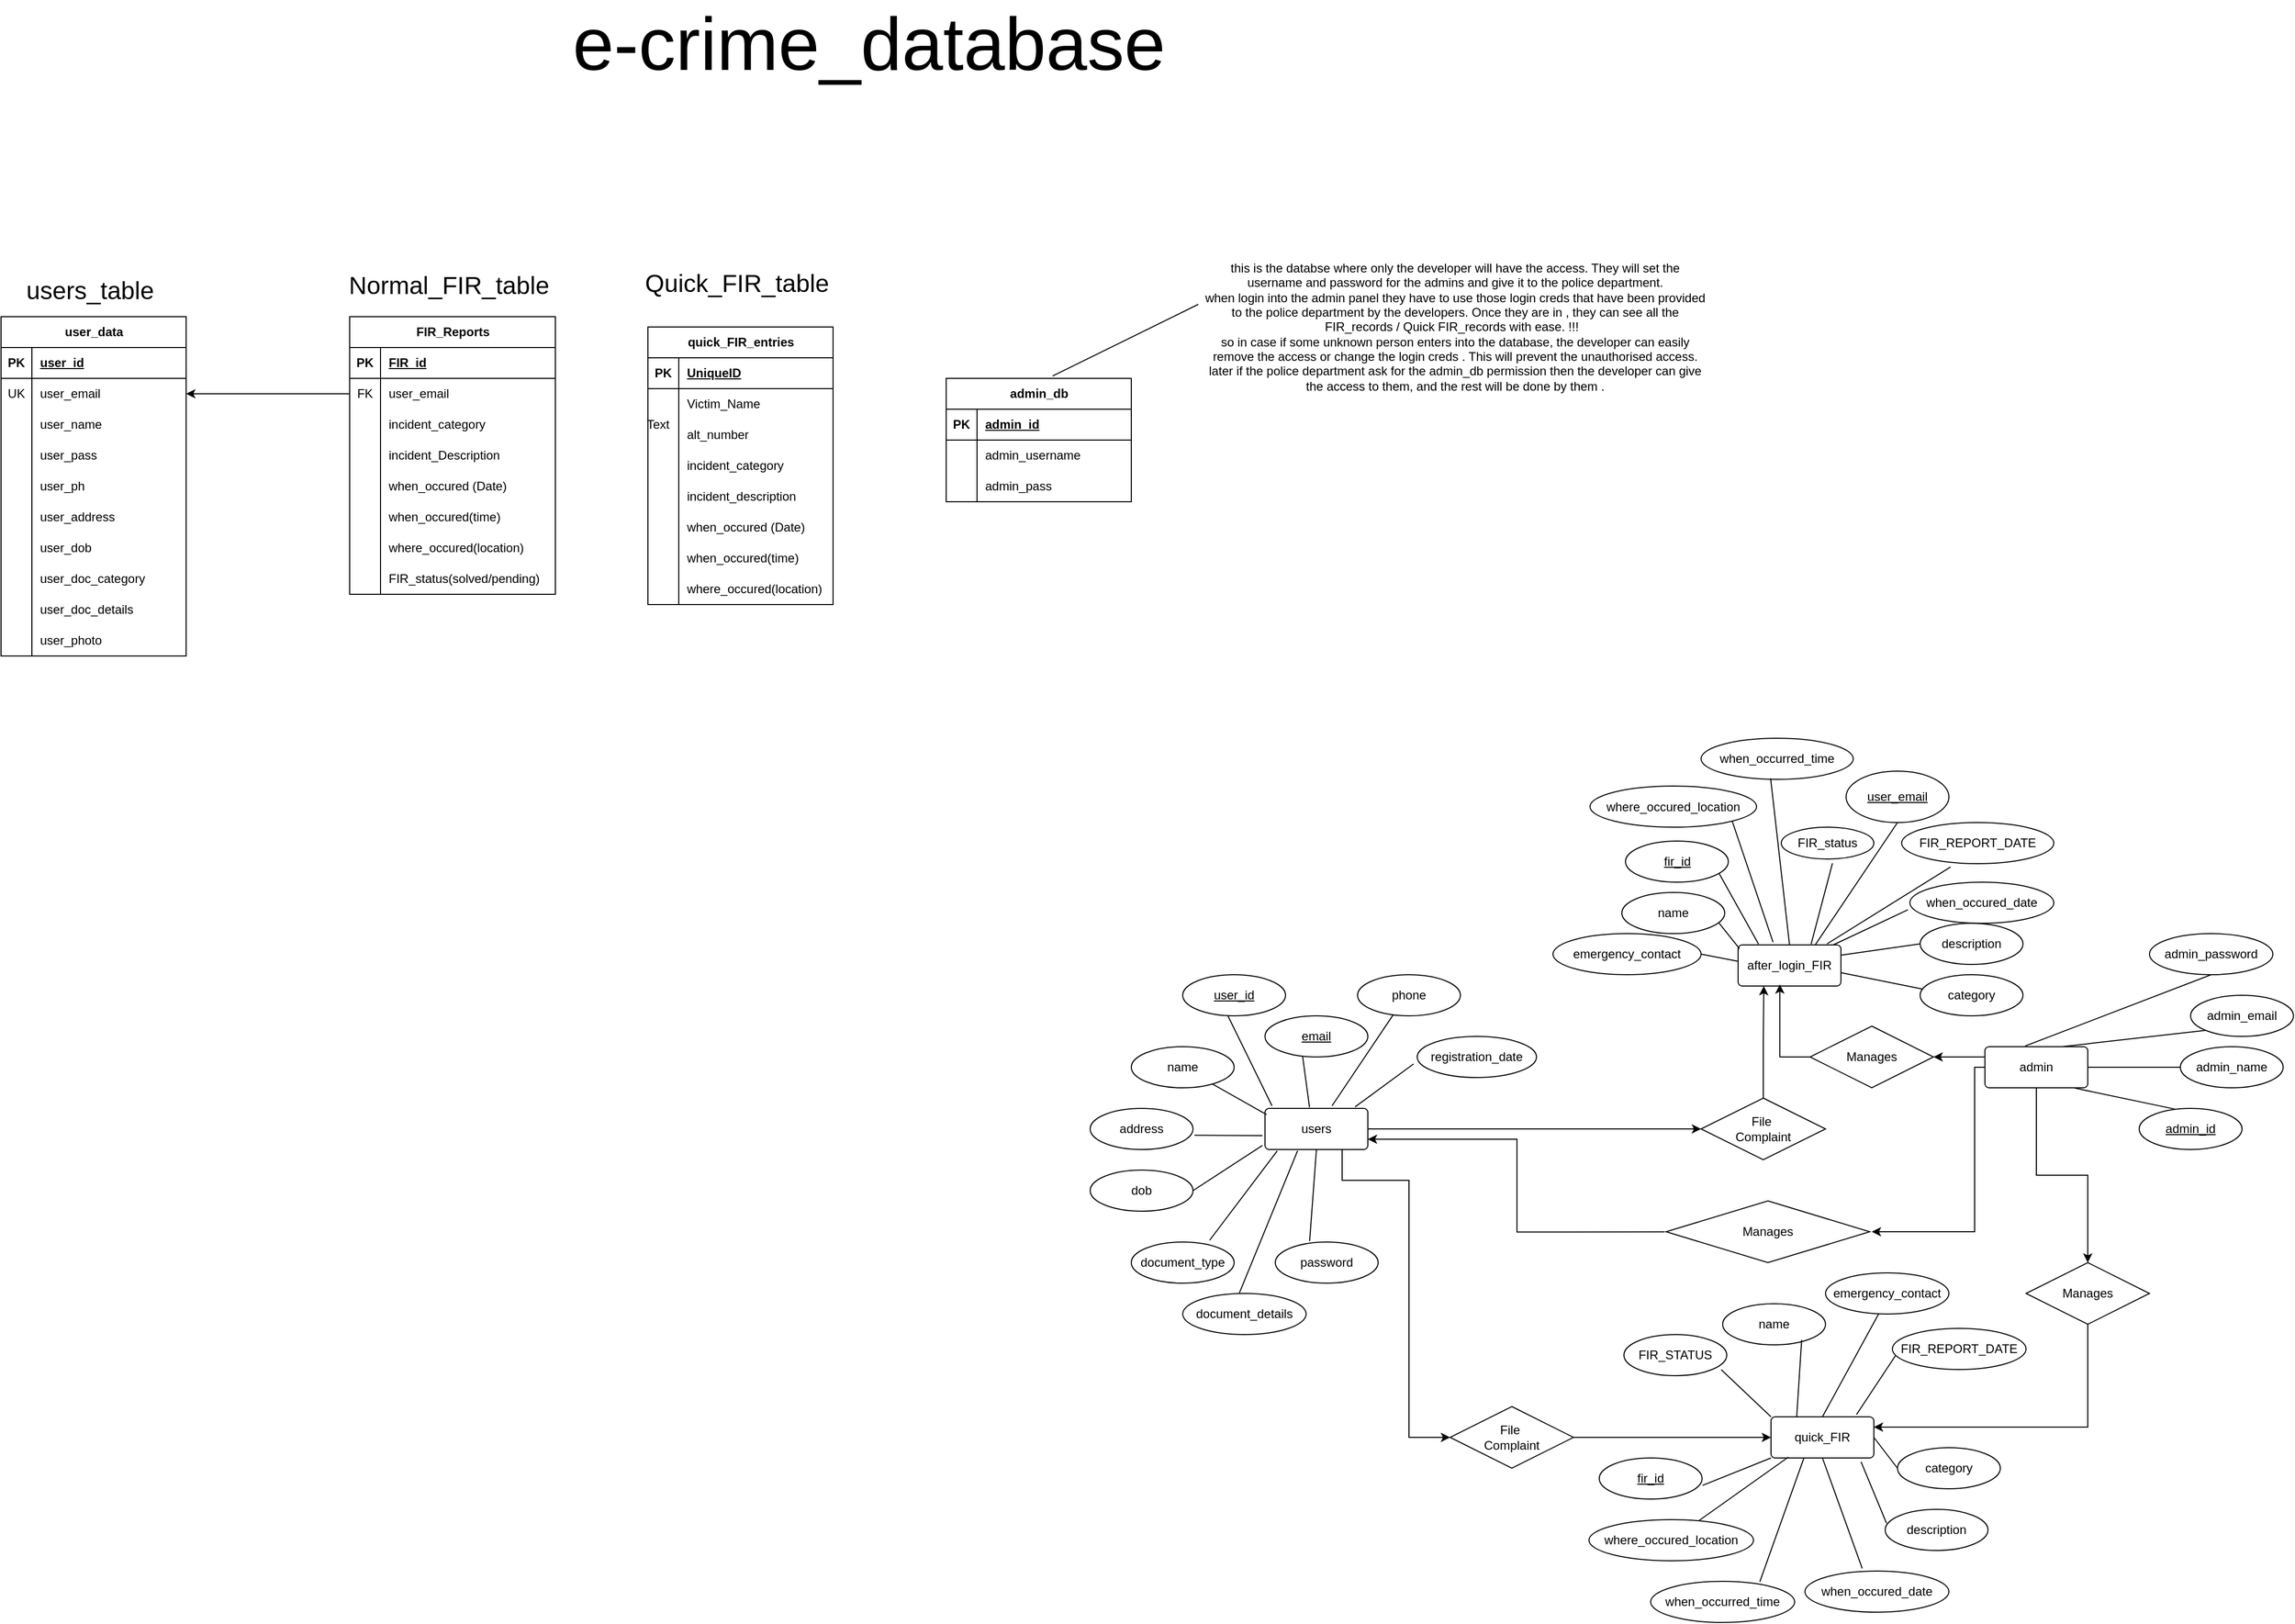 <mxfile version="22.1.0" type="github">
  <diagram name="Page-1" id="CHw2wgoBrfi9WDpYUXVN">
    <mxGraphModel dx="1438" dy="609" grid="1" gridSize="10" guides="1" tooltips="1" connect="1" arrows="1" fold="1" page="1" pageScale="1" pageWidth="827" pageHeight="1169" math="0" shadow="0">
      <root>
        <mxCell id="0" />
        <mxCell id="1" parent="0" />
        <mxCell id="5w2kK9chXB2fheSoxRfk-1" value="user_data" style="shape=table;startSize=30;container=1;collapsible=1;childLayout=tableLayout;fixedRows=1;rowLines=0;fontStyle=1;align=center;resizeLast=1;html=1;" parent="1" vertex="1">
          <mxGeometry x="221" y="660" width="180" height="330" as="geometry" />
        </mxCell>
        <mxCell id="5w2kK9chXB2fheSoxRfk-2" value="" style="shape=tableRow;horizontal=0;startSize=0;swimlaneHead=0;swimlaneBody=0;fillColor=none;collapsible=0;dropTarget=0;points=[[0,0.5],[1,0.5]];portConstraint=eastwest;top=0;left=0;right=0;bottom=1;" parent="5w2kK9chXB2fheSoxRfk-1" vertex="1">
          <mxGeometry y="30" width="180" height="30" as="geometry" />
        </mxCell>
        <mxCell id="5w2kK9chXB2fheSoxRfk-3" value="PK" style="shape=partialRectangle;connectable=0;fillColor=none;top=0;left=0;bottom=0;right=0;fontStyle=1;overflow=hidden;whiteSpace=wrap;html=1;" parent="5w2kK9chXB2fheSoxRfk-2" vertex="1">
          <mxGeometry width="30" height="30" as="geometry">
            <mxRectangle width="30" height="30" as="alternateBounds" />
          </mxGeometry>
        </mxCell>
        <mxCell id="5w2kK9chXB2fheSoxRfk-4" value="user_id" style="shape=partialRectangle;connectable=0;fillColor=none;top=0;left=0;bottom=0;right=0;align=left;spacingLeft=6;fontStyle=5;overflow=hidden;whiteSpace=wrap;html=1;" parent="5w2kK9chXB2fheSoxRfk-2" vertex="1">
          <mxGeometry x="30" width="150" height="30" as="geometry">
            <mxRectangle width="150" height="30" as="alternateBounds" />
          </mxGeometry>
        </mxCell>
        <mxCell id="5w2kK9chXB2fheSoxRfk-77" style="shape=tableRow;horizontal=0;startSize=0;swimlaneHead=0;swimlaneBody=0;fillColor=none;collapsible=0;dropTarget=0;points=[[0,0.5],[1,0.5]];portConstraint=eastwest;top=0;left=0;right=0;bottom=0;" parent="5w2kK9chXB2fheSoxRfk-1" vertex="1">
          <mxGeometry y="60" width="180" height="30" as="geometry" />
        </mxCell>
        <mxCell id="5w2kK9chXB2fheSoxRfk-78" value="UK" style="shape=partialRectangle;connectable=0;fillColor=none;top=0;left=0;bottom=0;right=0;editable=1;overflow=hidden;whiteSpace=wrap;html=1;" parent="5w2kK9chXB2fheSoxRfk-77" vertex="1">
          <mxGeometry width="30" height="30" as="geometry">
            <mxRectangle width="30" height="30" as="alternateBounds" />
          </mxGeometry>
        </mxCell>
        <mxCell id="5w2kK9chXB2fheSoxRfk-79" value="user_email" style="shape=partialRectangle;connectable=0;fillColor=none;top=0;left=0;bottom=0;right=0;align=left;spacingLeft=6;overflow=hidden;whiteSpace=wrap;html=1;" parent="5w2kK9chXB2fheSoxRfk-77" vertex="1">
          <mxGeometry x="30" width="150" height="30" as="geometry">
            <mxRectangle width="150" height="30" as="alternateBounds" />
          </mxGeometry>
        </mxCell>
        <mxCell id="5w2kK9chXB2fheSoxRfk-5" value="" style="shape=tableRow;horizontal=0;startSize=0;swimlaneHead=0;swimlaneBody=0;fillColor=none;collapsible=0;dropTarget=0;points=[[0,0.5],[1,0.5]];portConstraint=eastwest;top=0;left=0;right=0;bottom=0;" parent="5w2kK9chXB2fheSoxRfk-1" vertex="1">
          <mxGeometry y="90" width="180" height="30" as="geometry" />
        </mxCell>
        <mxCell id="5w2kK9chXB2fheSoxRfk-6" value="" style="shape=partialRectangle;connectable=0;fillColor=none;top=0;left=0;bottom=0;right=0;editable=1;overflow=hidden;whiteSpace=wrap;html=1;" parent="5w2kK9chXB2fheSoxRfk-5" vertex="1">
          <mxGeometry width="30" height="30" as="geometry">
            <mxRectangle width="30" height="30" as="alternateBounds" />
          </mxGeometry>
        </mxCell>
        <mxCell id="5w2kK9chXB2fheSoxRfk-7" value="user_name" style="shape=partialRectangle;connectable=0;fillColor=none;top=0;left=0;bottom=0;right=0;align=left;spacingLeft=6;overflow=hidden;whiteSpace=wrap;html=1;" parent="5w2kK9chXB2fheSoxRfk-5" vertex="1">
          <mxGeometry x="30" width="150" height="30" as="geometry">
            <mxRectangle width="150" height="30" as="alternateBounds" />
          </mxGeometry>
        </mxCell>
        <mxCell id="5w2kK9chXB2fheSoxRfk-8" value="" style="shape=tableRow;horizontal=0;startSize=0;swimlaneHead=0;swimlaneBody=0;fillColor=none;collapsible=0;dropTarget=0;points=[[0,0.5],[1,0.5]];portConstraint=eastwest;top=0;left=0;right=0;bottom=0;" parent="5w2kK9chXB2fheSoxRfk-1" vertex="1">
          <mxGeometry y="120" width="180" height="30" as="geometry" />
        </mxCell>
        <mxCell id="5w2kK9chXB2fheSoxRfk-9" value="" style="shape=partialRectangle;connectable=0;fillColor=none;top=0;left=0;bottom=0;right=0;editable=1;overflow=hidden;whiteSpace=wrap;html=1;" parent="5w2kK9chXB2fheSoxRfk-8" vertex="1">
          <mxGeometry width="30" height="30" as="geometry">
            <mxRectangle width="30" height="30" as="alternateBounds" />
          </mxGeometry>
        </mxCell>
        <mxCell id="5w2kK9chXB2fheSoxRfk-10" value="user_pass" style="shape=partialRectangle;connectable=0;fillColor=none;top=0;left=0;bottom=0;right=0;align=left;spacingLeft=6;overflow=hidden;whiteSpace=wrap;html=1;" parent="5w2kK9chXB2fheSoxRfk-8" vertex="1">
          <mxGeometry x="30" width="150" height="30" as="geometry">
            <mxRectangle width="150" height="30" as="alternateBounds" />
          </mxGeometry>
        </mxCell>
        <mxCell id="5w2kK9chXB2fheSoxRfk-53" style="shape=tableRow;horizontal=0;startSize=0;swimlaneHead=0;swimlaneBody=0;fillColor=none;collapsible=0;dropTarget=0;points=[[0,0.5],[1,0.5]];portConstraint=eastwest;top=0;left=0;right=0;bottom=0;" parent="5w2kK9chXB2fheSoxRfk-1" vertex="1">
          <mxGeometry y="150" width="180" height="30" as="geometry" />
        </mxCell>
        <mxCell id="5w2kK9chXB2fheSoxRfk-54" style="shape=partialRectangle;connectable=0;fillColor=none;top=0;left=0;bottom=0;right=0;editable=1;overflow=hidden;whiteSpace=wrap;html=1;" parent="5w2kK9chXB2fheSoxRfk-53" vertex="1">
          <mxGeometry width="30" height="30" as="geometry">
            <mxRectangle width="30" height="30" as="alternateBounds" />
          </mxGeometry>
        </mxCell>
        <mxCell id="5w2kK9chXB2fheSoxRfk-55" value="user_ph" style="shape=partialRectangle;connectable=0;fillColor=none;top=0;left=0;bottom=0;right=0;align=left;spacingLeft=6;overflow=hidden;whiteSpace=wrap;html=1;" parent="5w2kK9chXB2fheSoxRfk-53" vertex="1">
          <mxGeometry x="30" width="150" height="30" as="geometry">
            <mxRectangle width="150" height="30" as="alternateBounds" />
          </mxGeometry>
        </mxCell>
        <mxCell id="5w2kK9chXB2fheSoxRfk-11" value="" style="shape=tableRow;horizontal=0;startSize=0;swimlaneHead=0;swimlaneBody=0;fillColor=none;collapsible=0;dropTarget=0;points=[[0,0.5],[1,0.5]];portConstraint=eastwest;top=0;left=0;right=0;bottom=0;" parent="5w2kK9chXB2fheSoxRfk-1" vertex="1">
          <mxGeometry y="180" width="180" height="30" as="geometry" />
        </mxCell>
        <mxCell id="5w2kK9chXB2fheSoxRfk-12" value="" style="shape=partialRectangle;connectable=0;fillColor=none;top=0;left=0;bottom=0;right=0;editable=1;overflow=hidden;whiteSpace=wrap;html=1;" parent="5w2kK9chXB2fheSoxRfk-11" vertex="1">
          <mxGeometry width="30" height="30" as="geometry">
            <mxRectangle width="30" height="30" as="alternateBounds" />
          </mxGeometry>
        </mxCell>
        <mxCell id="5w2kK9chXB2fheSoxRfk-13" value="user_address" style="shape=partialRectangle;connectable=0;fillColor=none;top=0;left=0;bottom=0;right=0;align=left;spacingLeft=6;overflow=hidden;whiteSpace=wrap;html=1;" parent="5w2kK9chXB2fheSoxRfk-11" vertex="1">
          <mxGeometry x="30" width="150" height="30" as="geometry">
            <mxRectangle width="150" height="30" as="alternateBounds" />
          </mxGeometry>
        </mxCell>
        <mxCell id="5w2kK9chXB2fheSoxRfk-56" style="shape=tableRow;horizontal=0;startSize=0;swimlaneHead=0;swimlaneBody=0;fillColor=none;collapsible=0;dropTarget=0;points=[[0,0.5],[1,0.5]];portConstraint=eastwest;top=0;left=0;right=0;bottom=0;" parent="5w2kK9chXB2fheSoxRfk-1" vertex="1">
          <mxGeometry y="210" width="180" height="30" as="geometry" />
        </mxCell>
        <mxCell id="5w2kK9chXB2fheSoxRfk-57" style="shape=partialRectangle;connectable=0;fillColor=none;top=0;left=0;bottom=0;right=0;editable=1;overflow=hidden;whiteSpace=wrap;html=1;" parent="5w2kK9chXB2fheSoxRfk-56" vertex="1">
          <mxGeometry width="30" height="30" as="geometry">
            <mxRectangle width="30" height="30" as="alternateBounds" />
          </mxGeometry>
        </mxCell>
        <mxCell id="5w2kK9chXB2fheSoxRfk-58" value="user_dob" style="shape=partialRectangle;connectable=0;fillColor=none;top=0;left=0;bottom=0;right=0;align=left;spacingLeft=6;overflow=hidden;whiteSpace=wrap;html=1;" parent="5w2kK9chXB2fheSoxRfk-56" vertex="1">
          <mxGeometry x="30" width="150" height="30" as="geometry">
            <mxRectangle width="150" height="30" as="alternateBounds" />
          </mxGeometry>
        </mxCell>
        <mxCell id="5w2kK9chXB2fheSoxRfk-59" style="shape=tableRow;horizontal=0;startSize=0;swimlaneHead=0;swimlaneBody=0;fillColor=none;collapsible=0;dropTarget=0;points=[[0,0.5],[1,0.5]];portConstraint=eastwest;top=0;left=0;right=0;bottom=0;" parent="5w2kK9chXB2fheSoxRfk-1" vertex="1">
          <mxGeometry y="240" width="180" height="30" as="geometry" />
        </mxCell>
        <mxCell id="5w2kK9chXB2fheSoxRfk-60" style="shape=partialRectangle;connectable=0;fillColor=none;top=0;left=0;bottom=0;right=0;editable=1;overflow=hidden;whiteSpace=wrap;html=1;" parent="5w2kK9chXB2fheSoxRfk-59" vertex="1">
          <mxGeometry width="30" height="30" as="geometry">
            <mxRectangle width="30" height="30" as="alternateBounds" />
          </mxGeometry>
        </mxCell>
        <mxCell id="5w2kK9chXB2fheSoxRfk-61" value="user_doc_category" style="shape=partialRectangle;connectable=0;fillColor=none;top=0;left=0;bottom=0;right=0;align=left;spacingLeft=6;overflow=hidden;whiteSpace=wrap;html=1;" parent="5w2kK9chXB2fheSoxRfk-59" vertex="1">
          <mxGeometry x="30" width="150" height="30" as="geometry">
            <mxRectangle width="150" height="30" as="alternateBounds" />
          </mxGeometry>
        </mxCell>
        <mxCell id="5w2kK9chXB2fheSoxRfk-62" style="shape=tableRow;horizontal=0;startSize=0;swimlaneHead=0;swimlaneBody=0;fillColor=none;collapsible=0;dropTarget=0;points=[[0,0.5],[1,0.5]];portConstraint=eastwest;top=0;left=0;right=0;bottom=0;" parent="5w2kK9chXB2fheSoxRfk-1" vertex="1">
          <mxGeometry y="270" width="180" height="30" as="geometry" />
        </mxCell>
        <mxCell id="5w2kK9chXB2fheSoxRfk-63" style="shape=partialRectangle;connectable=0;fillColor=none;top=0;left=0;bottom=0;right=0;editable=1;overflow=hidden;whiteSpace=wrap;html=1;" parent="5w2kK9chXB2fheSoxRfk-62" vertex="1">
          <mxGeometry width="30" height="30" as="geometry">
            <mxRectangle width="30" height="30" as="alternateBounds" />
          </mxGeometry>
        </mxCell>
        <mxCell id="5w2kK9chXB2fheSoxRfk-64" value="user_doc_details" style="shape=partialRectangle;connectable=0;fillColor=none;top=0;left=0;bottom=0;right=0;align=left;spacingLeft=6;overflow=hidden;whiteSpace=wrap;html=1;" parent="5w2kK9chXB2fheSoxRfk-62" vertex="1">
          <mxGeometry x="30" width="150" height="30" as="geometry">
            <mxRectangle width="150" height="30" as="alternateBounds" />
          </mxGeometry>
        </mxCell>
        <mxCell id="5w2kK9chXB2fheSoxRfk-65" style="shape=tableRow;horizontal=0;startSize=0;swimlaneHead=0;swimlaneBody=0;fillColor=none;collapsible=0;dropTarget=0;points=[[0,0.5],[1,0.5]];portConstraint=eastwest;top=0;left=0;right=0;bottom=0;" parent="5w2kK9chXB2fheSoxRfk-1" vertex="1">
          <mxGeometry y="300" width="180" height="30" as="geometry" />
        </mxCell>
        <mxCell id="5w2kK9chXB2fheSoxRfk-66" style="shape=partialRectangle;connectable=0;fillColor=none;top=0;left=0;bottom=0;right=0;editable=1;overflow=hidden;whiteSpace=wrap;html=1;" parent="5w2kK9chXB2fheSoxRfk-65" vertex="1">
          <mxGeometry width="30" height="30" as="geometry">
            <mxRectangle width="30" height="30" as="alternateBounds" />
          </mxGeometry>
        </mxCell>
        <mxCell id="5w2kK9chXB2fheSoxRfk-67" value="user_photo" style="shape=partialRectangle;connectable=0;fillColor=none;top=0;left=0;bottom=0;right=0;align=left;spacingLeft=6;overflow=hidden;whiteSpace=wrap;html=1;" parent="5w2kK9chXB2fheSoxRfk-65" vertex="1">
          <mxGeometry x="30" width="150" height="30" as="geometry">
            <mxRectangle width="150" height="30" as="alternateBounds" />
          </mxGeometry>
        </mxCell>
        <mxCell id="5w2kK9chXB2fheSoxRfk-14" value="quick_FIR_entries" style="shape=table;startSize=30;container=1;collapsible=1;childLayout=tableLayout;fixedRows=1;rowLines=0;fontStyle=1;align=center;resizeLast=1;html=1;" parent="1" vertex="1">
          <mxGeometry x="850" y="670" width="180" height="270" as="geometry" />
        </mxCell>
        <mxCell id="5w2kK9chXB2fheSoxRfk-15" value="" style="shape=tableRow;horizontal=0;startSize=0;swimlaneHead=0;swimlaneBody=0;fillColor=none;collapsible=0;dropTarget=0;points=[[0,0.5],[1,0.5]];portConstraint=eastwest;top=0;left=0;right=0;bottom=1;" parent="5w2kK9chXB2fheSoxRfk-14" vertex="1">
          <mxGeometry y="30" width="180" height="30" as="geometry" />
        </mxCell>
        <mxCell id="5w2kK9chXB2fheSoxRfk-16" value="PK" style="shape=partialRectangle;connectable=0;fillColor=none;top=0;left=0;bottom=0;right=0;fontStyle=1;overflow=hidden;whiteSpace=wrap;html=1;" parent="5w2kK9chXB2fheSoxRfk-15" vertex="1">
          <mxGeometry width="30" height="30" as="geometry">
            <mxRectangle width="30" height="30" as="alternateBounds" />
          </mxGeometry>
        </mxCell>
        <mxCell id="5w2kK9chXB2fheSoxRfk-17" value="UniqueID" style="shape=partialRectangle;connectable=0;fillColor=none;top=0;left=0;bottom=0;right=0;align=left;spacingLeft=6;fontStyle=5;overflow=hidden;whiteSpace=wrap;html=1;" parent="5w2kK9chXB2fheSoxRfk-15" vertex="1">
          <mxGeometry x="30" width="150" height="30" as="geometry">
            <mxRectangle width="150" height="30" as="alternateBounds" />
          </mxGeometry>
        </mxCell>
        <mxCell id="5w2kK9chXB2fheSoxRfk-18" value="" style="shape=tableRow;horizontal=0;startSize=0;swimlaneHead=0;swimlaneBody=0;fillColor=none;collapsible=0;dropTarget=0;points=[[0,0.5],[1,0.5]];portConstraint=eastwest;top=0;left=0;right=0;bottom=0;" parent="5w2kK9chXB2fheSoxRfk-14" vertex="1">
          <mxGeometry y="60" width="180" height="30" as="geometry" />
        </mxCell>
        <mxCell id="5w2kK9chXB2fheSoxRfk-19" value="" style="shape=partialRectangle;connectable=0;fillColor=none;top=0;left=0;bottom=0;right=0;editable=1;overflow=hidden;whiteSpace=wrap;html=1;" parent="5w2kK9chXB2fheSoxRfk-18" vertex="1">
          <mxGeometry width="30" height="30" as="geometry">
            <mxRectangle width="30" height="30" as="alternateBounds" />
          </mxGeometry>
        </mxCell>
        <mxCell id="5w2kK9chXB2fheSoxRfk-20" value="Victim_Name" style="shape=partialRectangle;connectable=0;fillColor=none;top=0;left=0;bottom=0;right=0;align=left;spacingLeft=6;overflow=hidden;whiteSpace=wrap;html=1;" parent="5w2kK9chXB2fheSoxRfk-18" vertex="1">
          <mxGeometry x="30" width="150" height="30" as="geometry">
            <mxRectangle width="150" height="30" as="alternateBounds" />
          </mxGeometry>
        </mxCell>
        <mxCell id="5w2kK9chXB2fheSoxRfk-21" value="" style="shape=tableRow;horizontal=0;startSize=0;swimlaneHead=0;swimlaneBody=0;fillColor=none;collapsible=0;dropTarget=0;points=[[0,0.5],[1,0.5]];portConstraint=eastwest;top=0;left=0;right=0;bottom=0;" parent="5w2kK9chXB2fheSoxRfk-14" vertex="1">
          <mxGeometry y="90" width="180" height="30" as="geometry" />
        </mxCell>
        <mxCell id="5w2kK9chXB2fheSoxRfk-22" value="" style="shape=partialRectangle;connectable=0;fillColor=none;top=0;left=0;bottom=0;right=0;editable=1;overflow=hidden;whiteSpace=wrap;html=1;" parent="5w2kK9chXB2fheSoxRfk-21" vertex="1">
          <mxGeometry width="30" height="30" as="geometry">
            <mxRectangle width="30" height="30" as="alternateBounds" />
          </mxGeometry>
        </mxCell>
        <mxCell id="5w2kK9chXB2fheSoxRfk-23" value="alt_number" style="shape=partialRectangle;connectable=0;fillColor=none;top=0;left=0;bottom=0;right=0;align=left;spacingLeft=6;overflow=hidden;whiteSpace=wrap;html=1;" parent="5w2kK9chXB2fheSoxRfk-21" vertex="1">
          <mxGeometry x="30" width="150" height="30" as="geometry">
            <mxRectangle width="150" height="30" as="alternateBounds" />
          </mxGeometry>
        </mxCell>
        <mxCell id="5w2kK9chXB2fheSoxRfk-24" value="" style="shape=tableRow;horizontal=0;startSize=0;swimlaneHead=0;swimlaneBody=0;fillColor=none;collapsible=0;dropTarget=0;points=[[0,0.5],[1,0.5]];portConstraint=eastwest;top=0;left=0;right=0;bottom=0;" parent="5w2kK9chXB2fheSoxRfk-14" vertex="1">
          <mxGeometry y="120" width="180" height="30" as="geometry" />
        </mxCell>
        <mxCell id="5w2kK9chXB2fheSoxRfk-25" value="" style="shape=partialRectangle;connectable=0;fillColor=none;top=0;left=0;bottom=0;right=0;editable=1;overflow=hidden;whiteSpace=wrap;html=1;" parent="5w2kK9chXB2fheSoxRfk-24" vertex="1">
          <mxGeometry width="30" height="30" as="geometry">
            <mxRectangle width="30" height="30" as="alternateBounds" />
          </mxGeometry>
        </mxCell>
        <mxCell id="5w2kK9chXB2fheSoxRfk-26" value="incident_category" style="shape=partialRectangle;connectable=0;fillColor=none;top=0;left=0;bottom=0;right=0;align=left;spacingLeft=6;overflow=hidden;whiteSpace=wrap;html=1;" parent="5w2kK9chXB2fheSoxRfk-24" vertex="1">
          <mxGeometry x="30" width="150" height="30" as="geometry">
            <mxRectangle width="150" height="30" as="alternateBounds" />
          </mxGeometry>
        </mxCell>
        <mxCell id="KNieBPecmbiKmPNY75c0-7" style="shape=tableRow;horizontal=0;startSize=0;swimlaneHead=0;swimlaneBody=0;fillColor=none;collapsible=0;dropTarget=0;points=[[0,0.5],[1,0.5]];portConstraint=eastwest;top=0;left=0;right=0;bottom=0;" parent="5w2kK9chXB2fheSoxRfk-14" vertex="1">
          <mxGeometry y="150" width="180" height="30" as="geometry" />
        </mxCell>
        <mxCell id="KNieBPecmbiKmPNY75c0-8" style="shape=partialRectangle;connectable=0;fillColor=none;top=0;left=0;bottom=0;right=0;editable=1;overflow=hidden;whiteSpace=wrap;html=1;" parent="KNieBPecmbiKmPNY75c0-7" vertex="1">
          <mxGeometry width="30" height="30" as="geometry">
            <mxRectangle width="30" height="30" as="alternateBounds" />
          </mxGeometry>
        </mxCell>
        <mxCell id="KNieBPecmbiKmPNY75c0-9" value="incident_description" style="shape=partialRectangle;connectable=0;fillColor=none;top=0;left=0;bottom=0;right=0;align=left;spacingLeft=6;overflow=hidden;whiteSpace=wrap;html=1;" parent="KNieBPecmbiKmPNY75c0-7" vertex="1">
          <mxGeometry x="30" width="150" height="30" as="geometry">
            <mxRectangle width="150" height="30" as="alternateBounds" />
          </mxGeometry>
        </mxCell>
        <mxCell id="KNieBPecmbiKmPNY75c0-20" style="shape=tableRow;horizontal=0;startSize=0;swimlaneHead=0;swimlaneBody=0;fillColor=none;collapsible=0;dropTarget=0;points=[[0,0.5],[1,0.5]];portConstraint=eastwest;top=0;left=0;right=0;bottom=0;" parent="5w2kK9chXB2fheSoxRfk-14" vertex="1">
          <mxGeometry y="180" width="180" height="30" as="geometry" />
        </mxCell>
        <mxCell id="KNieBPecmbiKmPNY75c0-21" style="shape=partialRectangle;connectable=0;fillColor=none;top=0;left=0;bottom=0;right=0;editable=1;overflow=hidden;whiteSpace=wrap;html=1;" parent="KNieBPecmbiKmPNY75c0-20" vertex="1">
          <mxGeometry width="30" height="30" as="geometry">
            <mxRectangle width="30" height="30" as="alternateBounds" />
          </mxGeometry>
        </mxCell>
        <mxCell id="KNieBPecmbiKmPNY75c0-22" value="when_occured (Date)" style="shape=partialRectangle;connectable=0;fillColor=none;top=0;left=0;bottom=0;right=0;align=left;spacingLeft=6;overflow=hidden;whiteSpace=wrap;html=1;" parent="KNieBPecmbiKmPNY75c0-20" vertex="1">
          <mxGeometry x="30" width="150" height="30" as="geometry">
            <mxRectangle width="150" height="30" as="alternateBounds" />
          </mxGeometry>
        </mxCell>
        <mxCell id="KNieBPecmbiKmPNY75c0-10" style="shape=tableRow;horizontal=0;startSize=0;swimlaneHead=0;swimlaneBody=0;fillColor=none;collapsible=0;dropTarget=0;points=[[0,0.5],[1,0.5]];portConstraint=eastwest;top=0;left=0;right=0;bottom=0;" parent="5w2kK9chXB2fheSoxRfk-14" vertex="1">
          <mxGeometry y="210" width="180" height="30" as="geometry" />
        </mxCell>
        <mxCell id="KNieBPecmbiKmPNY75c0-11" style="shape=partialRectangle;connectable=0;fillColor=none;top=0;left=0;bottom=0;right=0;editable=1;overflow=hidden;whiteSpace=wrap;html=1;" parent="KNieBPecmbiKmPNY75c0-10" vertex="1">
          <mxGeometry width="30" height="30" as="geometry">
            <mxRectangle width="30" height="30" as="alternateBounds" />
          </mxGeometry>
        </mxCell>
        <mxCell id="KNieBPecmbiKmPNY75c0-12" value="when_occured(time)" style="shape=partialRectangle;connectable=0;fillColor=none;top=0;left=0;bottom=0;right=0;align=left;spacingLeft=6;overflow=hidden;whiteSpace=wrap;html=1;" parent="KNieBPecmbiKmPNY75c0-10" vertex="1">
          <mxGeometry x="30" width="150" height="30" as="geometry">
            <mxRectangle width="150" height="30" as="alternateBounds" />
          </mxGeometry>
        </mxCell>
        <mxCell id="KNieBPecmbiKmPNY75c0-13" style="shape=tableRow;horizontal=0;startSize=0;swimlaneHead=0;swimlaneBody=0;fillColor=none;collapsible=0;dropTarget=0;points=[[0,0.5],[1,0.5]];portConstraint=eastwest;top=0;left=0;right=0;bottom=0;" parent="5w2kK9chXB2fheSoxRfk-14" vertex="1">
          <mxGeometry y="240" width="180" height="30" as="geometry" />
        </mxCell>
        <mxCell id="KNieBPecmbiKmPNY75c0-14" style="shape=partialRectangle;connectable=0;fillColor=none;top=0;left=0;bottom=0;right=0;editable=1;overflow=hidden;whiteSpace=wrap;html=1;" parent="KNieBPecmbiKmPNY75c0-13" vertex="1">
          <mxGeometry width="30" height="30" as="geometry">
            <mxRectangle width="30" height="30" as="alternateBounds" />
          </mxGeometry>
        </mxCell>
        <mxCell id="KNieBPecmbiKmPNY75c0-15" value="where_occured(location)" style="shape=partialRectangle;connectable=0;fillColor=none;top=0;left=0;bottom=0;right=0;align=left;spacingLeft=6;overflow=hidden;whiteSpace=wrap;html=1;" parent="KNieBPecmbiKmPNY75c0-13" vertex="1">
          <mxGeometry x="30" width="150" height="30" as="geometry">
            <mxRectangle width="150" height="30" as="alternateBounds" />
          </mxGeometry>
        </mxCell>
        <mxCell id="5w2kK9chXB2fheSoxRfk-40" value="admin_db" style="shape=table;startSize=30;container=1;collapsible=1;childLayout=tableLayout;fixedRows=1;rowLines=0;fontStyle=1;align=center;resizeLast=1;html=1;" parent="1" vertex="1">
          <mxGeometry x="1140" y="720" width="180" height="120" as="geometry" />
        </mxCell>
        <mxCell id="5w2kK9chXB2fheSoxRfk-41" value="" style="shape=tableRow;horizontal=0;startSize=0;swimlaneHead=0;swimlaneBody=0;fillColor=none;collapsible=0;dropTarget=0;points=[[0,0.5],[1,0.5]];portConstraint=eastwest;top=0;left=0;right=0;bottom=1;" parent="5w2kK9chXB2fheSoxRfk-40" vertex="1">
          <mxGeometry y="30" width="180" height="30" as="geometry" />
        </mxCell>
        <mxCell id="5w2kK9chXB2fheSoxRfk-42" value="PK" style="shape=partialRectangle;connectable=0;fillColor=none;top=0;left=0;bottom=0;right=0;fontStyle=1;overflow=hidden;whiteSpace=wrap;html=1;" parent="5w2kK9chXB2fheSoxRfk-41" vertex="1">
          <mxGeometry width="30" height="30" as="geometry">
            <mxRectangle width="30" height="30" as="alternateBounds" />
          </mxGeometry>
        </mxCell>
        <mxCell id="5w2kK9chXB2fheSoxRfk-43" value="admin_id" style="shape=partialRectangle;connectable=0;fillColor=none;top=0;left=0;bottom=0;right=0;align=left;spacingLeft=6;fontStyle=5;overflow=hidden;whiteSpace=wrap;html=1;" parent="5w2kK9chXB2fheSoxRfk-41" vertex="1">
          <mxGeometry x="30" width="150" height="30" as="geometry">
            <mxRectangle width="150" height="30" as="alternateBounds" />
          </mxGeometry>
        </mxCell>
        <mxCell id="5w2kK9chXB2fheSoxRfk-44" value="" style="shape=tableRow;horizontal=0;startSize=0;swimlaneHead=0;swimlaneBody=0;fillColor=none;collapsible=0;dropTarget=0;points=[[0,0.5],[1,0.5]];portConstraint=eastwest;top=0;left=0;right=0;bottom=0;" parent="5w2kK9chXB2fheSoxRfk-40" vertex="1">
          <mxGeometry y="60" width="180" height="30" as="geometry" />
        </mxCell>
        <mxCell id="5w2kK9chXB2fheSoxRfk-45" value="" style="shape=partialRectangle;connectable=0;fillColor=none;top=0;left=0;bottom=0;right=0;editable=1;overflow=hidden;whiteSpace=wrap;html=1;" parent="5w2kK9chXB2fheSoxRfk-44" vertex="1">
          <mxGeometry width="30" height="30" as="geometry">
            <mxRectangle width="30" height="30" as="alternateBounds" />
          </mxGeometry>
        </mxCell>
        <mxCell id="5w2kK9chXB2fheSoxRfk-46" value="admin_username" style="shape=partialRectangle;connectable=0;fillColor=none;top=0;left=0;bottom=0;right=0;align=left;spacingLeft=6;overflow=hidden;whiteSpace=wrap;html=1;" parent="5w2kK9chXB2fheSoxRfk-44" vertex="1">
          <mxGeometry x="30" width="150" height="30" as="geometry">
            <mxRectangle width="150" height="30" as="alternateBounds" />
          </mxGeometry>
        </mxCell>
        <mxCell id="5w2kK9chXB2fheSoxRfk-47" value="" style="shape=tableRow;horizontal=0;startSize=0;swimlaneHead=0;swimlaneBody=0;fillColor=none;collapsible=0;dropTarget=0;points=[[0,0.5],[1,0.5]];portConstraint=eastwest;top=0;left=0;right=0;bottom=0;" parent="5w2kK9chXB2fheSoxRfk-40" vertex="1">
          <mxGeometry y="90" width="180" height="30" as="geometry" />
        </mxCell>
        <mxCell id="5w2kK9chXB2fheSoxRfk-48" value="" style="shape=partialRectangle;connectable=0;fillColor=none;top=0;left=0;bottom=0;right=0;editable=1;overflow=hidden;whiteSpace=wrap;html=1;" parent="5w2kK9chXB2fheSoxRfk-47" vertex="1">
          <mxGeometry width="30" height="30" as="geometry">
            <mxRectangle width="30" height="30" as="alternateBounds" />
          </mxGeometry>
        </mxCell>
        <mxCell id="5w2kK9chXB2fheSoxRfk-49" value="admin_pass" style="shape=partialRectangle;connectable=0;fillColor=none;top=0;left=0;bottom=0;right=0;align=left;spacingLeft=6;overflow=hidden;whiteSpace=wrap;html=1;" parent="5w2kK9chXB2fheSoxRfk-47" vertex="1">
          <mxGeometry x="30" width="150" height="30" as="geometry">
            <mxRectangle width="150" height="30" as="alternateBounds" />
          </mxGeometry>
        </mxCell>
        <mxCell id="5w2kK9chXB2fheSoxRfk-80" value="FIR_Reports" style="shape=table;startSize=30;container=1;collapsible=1;childLayout=tableLayout;fixedRows=1;rowLines=0;fontStyle=1;align=center;resizeLast=1;html=1;" parent="1" vertex="1">
          <mxGeometry x="560" y="660" width="200" height="270" as="geometry" />
        </mxCell>
        <mxCell id="5w2kK9chXB2fheSoxRfk-81" value="" style="shape=tableRow;horizontal=0;startSize=0;swimlaneHead=0;swimlaneBody=0;fillColor=none;collapsible=0;dropTarget=0;points=[[0,0.5],[1,0.5]];portConstraint=eastwest;top=0;left=0;right=0;bottom=1;" parent="5w2kK9chXB2fheSoxRfk-80" vertex="1">
          <mxGeometry y="30" width="200" height="30" as="geometry" />
        </mxCell>
        <mxCell id="5w2kK9chXB2fheSoxRfk-82" value="PK" style="shape=partialRectangle;connectable=0;fillColor=none;top=0;left=0;bottom=0;right=0;fontStyle=1;overflow=hidden;whiteSpace=wrap;html=1;" parent="5w2kK9chXB2fheSoxRfk-81" vertex="1">
          <mxGeometry width="30" height="30" as="geometry">
            <mxRectangle width="30" height="30" as="alternateBounds" />
          </mxGeometry>
        </mxCell>
        <mxCell id="5w2kK9chXB2fheSoxRfk-83" value="FIR_id" style="shape=partialRectangle;connectable=0;fillColor=none;top=0;left=0;bottom=0;right=0;align=left;spacingLeft=6;fontStyle=5;overflow=hidden;whiteSpace=wrap;html=1;" parent="5w2kK9chXB2fheSoxRfk-81" vertex="1">
          <mxGeometry x="30" width="170" height="30" as="geometry">
            <mxRectangle width="170" height="30" as="alternateBounds" />
          </mxGeometry>
        </mxCell>
        <mxCell id="5w2kK9chXB2fheSoxRfk-93" value="" style="shape=tableRow;horizontal=0;startSize=0;swimlaneHead=0;swimlaneBody=0;fillColor=none;collapsible=0;dropTarget=0;points=[[0,0.5],[1,0.5]];portConstraint=eastwest;top=0;left=0;right=0;bottom=0;" parent="5w2kK9chXB2fheSoxRfk-80" vertex="1">
          <mxGeometry y="60" width="200" height="30" as="geometry" />
        </mxCell>
        <mxCell id="5w2kK9chXB2fheSoxRfk-94" value="FK" style="shape=partialRectangle;connectable=0;fillColor=none;top=0;left=0;bottom=0;right=0;editable=1;overflow=hidden;whiteSpace=wrap;html=1;" parent="5w2kK9chXB2fheSoxRfk-93" vertex="1">
          <mxGeometry width="30" height="30" as="geometry">
            <mxRectangle width="30" height="30" as="alternateBounds" />
          </mxGeometry>
        </mxCell>
        <mxCell id="5w2kK9chXB2fheSoxRfk-95" value="user_email" style="shape=partialRectangle;connectable=0;fillColor=none;top=0;left=0;bottom=0;right=0;align=left;spacingLeft=6;overflow=hidden;whiteSpace=wrap;html=1;" parent="5w2kK9chXB2fheSoxRfk-93" vertex="1">
          <mxGeometry x="30" width="170" height="30" as="geometry">
            <mxRectangle width="170" height="30" as="alternateBounds" />
          </mxGeometry>
        </mxCell>
        <mxCell id="5w2kK9chXB2fheSoxRfk-84" value="" style="shape=tableRow;horizontal=0;startSize=0;swimlaneHead=0;swimlaneBody=0;fillColor=none;collapsible=0;dropTarget=0;points=[[0,0.5],[1,0.5]];portConstraint=eastwest;top=0;left=0;right=0;bottom=0;" parent="5w2kK9chXB2fheSoxRfk-80" vertex="1">
          <mxGeometry y="90" width="200" height="30" as="geometry" />
        </mxCell>
        <mxCell id="5w2kK9chXB2fheSoxRfk-85" value="" style="shape=partialRectangle;connectable=0;fillColor=none;top=0;left=0;bottom=0;right=0;editable=1;overflow=hidden;whiteSpace=wrap;html=1;" parent="5w2kK9chXB2fheSoxRfk-84" vertex="1">
          <mxGeometry width="30" height="30" as="geometry">
            <mxRectangle width="30" height="30" as="alternateBounds" />
          </mxGeometry>
        </mxCell>
        <mxCell id="5w2kK9chXB2fheSoxRfk-86" value="incident_category" style="shape=partialRectangle;connectable=0;fillColor=none;top=0;left=0;bottom=0;right=0;align=left;spacingLeft=6;overflow=hidden;whiteSpace=wrap;html=1;" parent="5w2kK9chXB2fheSoxRfk-84" vertex="1">
          <mxGeometry x="30" width="170" height="30" as="geometry">
            <mxRectangle width="170" height="30" as="alternateBounds" />
          </mxGeometry>
        </mxCell>
        <mxCell id="5w2kK9chXB2fheSoxRfk-87" value="" style="shape=tableRow;horizontal=0;startSize=0;swimlaneHead=0;swimlaneBody=0;fillColor=none;collapsible=0;dropTarget=0;points=[[0,0.5],[1,0.5]];portConstraint=eastwest;top=0;left=0;right=0;bottom=0;" parent="5w2kK9chXB2fheSoxRfk-80" vertex="1">
          <mxGeometry y="120" width="200" height="30" as="geometry" />
        </mxCell>
        <mxCell id="5w2kK9chXB2fheSoxRfk-88" value="" style="shape=partialRectangle;connectable=0;fillColor=none;top=0;left=0;bottom=0;right=0;editable=1;overflow=hidden;whiteSpace=wrap;html=1;" parent="5w2kK9chXB2fheSoxRfk-87" vertex="1">
          <mxGeometry width="30" height="30" as="geometry">
            <mxRectangle width="30" height="30" as="alternateBounds" />
          </mxGeometry>
        </mxCell>
        <mxCell id="5w2kK9chXB2fheSoxRfk-89" value="incident_Description" style="shape=partialRectangle;connectable=0;fillColor=none;top=0;left=0;bottom=0;right=0;align=left;spacingLeft=6;overflow=hidden;whiteSpace=wrap;html=1;" parent="5w2kK9chXB2fheSoxRfk-87" vertex="1">
          <mxGeometry x="30" width="170" height="30" as="geometry">
            <mxRectangle width="170" height="30" as="alternateBounds" />
          </mxGeometry>
        </mxCell>
        <mxCell id="KNieBPecmbiKmPNY75c0-23" style="shape=tableRow;horizontal=0;startSize=0;swimlaneHead=0;swimlaneBody=0;fillColor=none;collapsible=0;dropTarget=0;points=[[0,0.5],[1,0.5]];portConstraint=eastwest;top=0;left=0;right=0;bottom=0;" parent="5w2kK9chXB2fheSoxRfk-80" vertex="1">
          <mxGeometry y="150" width="200" height="30" as="geometry" />
        </mxCell>
        <mxCell id="KNieBPecmbiKmPNY75c0-24" style="shape=partialRectangle;connectable=0;fillColor=none;top=0;left=0;bottom=0;right=0;editable=1;overflow=hidden;whiteSpace=wrap;html=1;" parent="KNieBPecmbiKmPNY75c0-23" vertex="1">
          <mxGeometry width="30" height="30" as="geometry">
            <mxRectangle width="30" height="30" as="alternateBounds" />
          </mxGeometry>
        </mxCell>
        <mxCell id="KNieBPecmbiKmPNY75c0-25" value="when_occured (Date)" style="shape=partialRectangle;connectable=0;fillColor=none;top=0;left=0;bottom=0;right=0;align=left;spacingLeft=6;overflow=hidden;whiteSpace=wrap;html=1;" parent="KNieBPecmbiKmPNY75c0-23" vertex="1">
          <mxGeometry x="30" width="170" height="30" as="geometry">
            <mxRectangle width="170" height="30" as="alternateBounds" />
          </mxGeometry>
        </mxCell>
        <mxCell id="5w2kK9chXB2fheSoxRfk-90" value="" style="shape=tableRow;horizontal=0;startSize=0;swimlaneHead=0;swimlaneBody=0;fillColor=none;collapsible=0;dropTarget=0;points=[[0,0.5],[1,0.5]];portConstraint=eastwest;top=0;left=0;right=0;bottom=0;" parent="5w2kK9chXB2fheSoxRfk-80" vertex="1">
          <mxGeometry y="180" width="200" height="30" as="geometry" />
        </mxCell>
        <mxCell id="5w2kK9chXB2fheSoxRfk-91" value="" style="shape=partialRectangle;connectable=0;fillColor=none;top=0;left=0;bottom=0;right=0;editable=1;overflow=hidden;whiteSpace=wrap;html=1;" parent="5w2kK9chXB2fheSoxRfk-90" vertex="1">
          <mxGeometry width="30" height="30" as="geometry">
            <mxRectangle width="30" height="30" as="alternateBounds" />
          </mxGeometry>
        </mxCell>
        <mxCell id="5w2kK9chXB2fheSoxRfk-92" value="when_occured(time)" style="shape=partialRectangle;connectable=0;fillColor=none;top=0;left=0;bottom=0;right=0;align=left;spacingLeft=6;overflow=hidden;whiteSpace=wrap;html=1;" parent="5w2kK9chXB2fheSoxRfk-90" vertex="1">
          <mxGeometry x="30" width="170" height="30" as="geometry">
            <mxRectangle width="170" height="30" as="alternateBounds" />
          </mxGeometry>
        </mxCell>
        <mxCell id="KNieBPecmbiKmPNY75c0-1" style="shape=tableRow;horizontal=0;startSize=0;swimlaneHead=0;swimlaneBody=0;fillColor=none;collapsible=0;dropTarget=0;points=[[0,0.5],[1,0.5]];portConstraint=eastwest;top=0;left=0;right=0;bottom=0;" parent="5w2kK9chXB2fheSoxRfk-80" vertex="1">
          <mxGeometry y="210" width="200" height="30" as="geometry" />
        </mxCell>
        <mxCell id="KNieBPecmbiKmPNY75c0-2" style="shape=partialRectangle;connectable=0;fillColor=none;top=0;left=0;bottom=0;right=0;editable=1;overflow=hidden;whiteSpace=wrap;html=1;" parent="KNieBPecmbiKmPNY75c0-1" vertex="1">
          <mxGeometry width="30" height="30" as="geometry">
            <mxRectangle width="30" height="30" as="alternateBounds" />
          </mxGeometry>
        </mxCell>
        <mxCell id="KNieBPecmbiKmPNY75c0-3" value="where_occured(location)" style="shape=partialRectangle;connectable=0;fillColor=none;top=0;left=0;bottom=0;right=0;align=left;spacingLeft=6;overflow=hidden;whiteSpace=wrap;html=1;" parent="KNieBPecmbiKmPNY75c0-1" vertex="1">
          <mxGeometry x="30" width="170" height="30" as="geometry">
            <mxRectangle width="170" height="30" as="alternateBounds" />
          </mxGeometry>
        </mxCell>
        <mxCell id="KNieBPecmbiKmPNY75c0-4" style="shape=tableRow;horizontal=0;startSize=0;swimlaneHead=0;swimlaneBody=0;fillColor=none;collapsible=0;dropTarget=0;points=[[0,0.5],[1,0.5]];portConstraint=eastwest;top=0;left=0;right=0;bottom=0;" parent="5w2kK9chXB2fheSoxRfk-80" vertex="1">
          <mxGeometry y="240" width="200" height="30" as="geometry" />
        </mxCell>
        <mxCell id="KNieBPecmbiKmPNY75c0-5" style="shape=partialRectangle;connectable=0;fillColor=none;top=0;left=0;bottom=0;right=0;editable=1;overflow=hidden;whiteSpace=wrap;html=1;" parent="KNieBPecmbiKmPNY75c0-4" vertex="1">
          <mxGeometry width="30" height="30" as="geometry">
            <mxRectangle width="30" height="30" as="alternateBounds" />
          </mxGeometry>
        </mxCell>
        <mxCell id="KNieBPecmbiKmPNY75c0-6" value="FIR_status(solved/pending)" style="shape=partialRectangle;connectable=0;fillColor=none;top=0;left=0;bottom=0;right=0;align=left;spacingLeft=6;overflow=hidden;whiteSpace=wrap;html=1;" parent="KNieBPecmbiKmPNY75c0-4" vertex="1">
          <mxGeometry x="30" width="170" height="30" as="geometry">
            <mxRectangle width="170" height="30" as="alternateBounds" />
          </mxGeometry>
        </mxCell>
        <mxCell id="5w2kK9chXB2fheSoxRfk-96" style="edgeStyle=orthogonalEdgeStyle;rounded=0;orthogonalLoop=1;jettySize=auto;html=1;entryX=1;entryY=0.5;entryDx=0;entryDy=0;" parent="1" source="5w2kK9chXB2fheSoxRfk-93" target="5w2kK9chXB2fheSoxRfk-77" edge="1">
          <mxGeometry relative="1" as="geometry" />
        </mxCell>
        <mxCell id="KNieBPecmbiKmPNY75c0-27" value="this is the databse where only the developer will have the access. They will set the username and password for the admins and give it to the police department.&lt;br&gt;when login into the admin panel they have to use those login creds that have been provided to the police department by the developers. Once they are in , they can see all the FIR_records / Quick FIR_records with ease. !!!&amp;nbsp;&amp;nbsp;&lt;br&gt;so in case if some unknown person enters into the database, the developer can easily remove the access or change the login creds . This will prevent the unauthorised access.&lt;br&gt;later if the police department ask for the admin_db permission then the developer can give the access to them, and the rest will be done by them ." style="text;html=1;strokeColor=none;fillColor=none;align=center;verticalAlign=middle;whiteSpace=wrap;rounded=0;" parent="1" vertex="1">
          <mxGeometry x="1390" y="570" width="490" height="200" as="geometry" />
        </mxCell>
        <mxCell id="KNieBPecmbiKmPNY75c0-28" value="" style="endArrow=none;html=1;rounded=0;exitX=0.575;exitY=-0.019;exitDx=0;exitDy=0;exitPerimeter=0;entryX=-0.01;entryY=0.39;entryDx=0;entryDy=0;entryPerimeter=0;" parent="1" source="5w2kK9chXB2fheSoxRfk-40" target="KNieBPecmbiKmPNY75c0-27" edge="1">
          <mxGeometry width="50" height="50" relative="1" as="geometry">
            <mxPoint x="1590" y="820" as="sourcePoint" />
            <mxPoint x="1640" y="770" as="targetPoint" />
          </mxGeometry>
        </mxCell>
        <mxCell id="KNieBPecmbiKmPNY75c0-29" value="Text" style="text;html=1;strokeColor=none;fillColor=none;align=center;verticalAlign=middle;whiteSpace=wrap;rounded=0;" parent="1" vertex="1">
          <mxGeometry x="830" y="750" width="60" height="30" as="geometry" />
        </mxCell>
        <mxCell id="KNieBPecmbiKmPNY75c0-30" value="&lt;font style=&quot;font-size: 72px;&quot;&gt;e-crime_database&lt;/font&gt;" style="text;html=1;strokeColor=none;fillColor=none;align=center;verticalAlign=middle;whiteSpace=wrap;rounded=0;" parent="1" vertex="1">
          <mxGeometry x="600" y="380" width="930" height="30" as="geometry" />
        </mxCell>
        <mxCell id="KNieBPecmbiKmPNY75c0-31" value="&lt;font style=&quot;font-size: 24px;&quot;&gt;users_table&amp;nbsp;&lt;/font&gt;" style="text;html=1;strokeColor=none;fillColor=none;align=center;verticalAlign=middle;whiteSpace=wrap;rounded=0;" parent="1" vertex="1">
          <mxGeometry x="251" y="620" width="120" height="30" as="geometry" />
        </mxCell>
        <mxCell id="KNieBPecmbiKmPNY75c0-32" value="&lt;font style=&quot;font-size: 24px;&quot;&gt;Quick_FIR_table&amp;nbsp;&lt;/font&gt;" style="text;html=1;strokeColor=none;fillColor=none;align=center;verticalAlign=middle;whiteSpace=wrap;rounded=0;" parent="1" vertex="1">
          <mxGeometry x="880" y="615" width="120" height="25" as="geometry" />
        </mxCell>
        <mxCell id="KNieBPecmbiKmPNY75c0-33" value="&lt;font style=&quot;font-size: 24px;&quot;&gt;Normal_FIR_table&amp;nbsp;&lt;/font&gt;" style="text;html=1;strokeColor=none;fillColor=none;align=center;verticalAlign=middle;whiteSpace=wrap;rounded=0;" parent="1" vertex="1">
          <mxGeometry x="600" y="615" width="120" height="30" as="geometry" />
        </mxCell>
        <mxCell id="dX6lLSPPIBnTT4lIkeUK-115" style="edgeStyle=orthogonalEdgeStyle;rounded=0;orthogonalLoop=1;jettySize=auto;html=1;entryX=0.5;entryY=0;entryDx=0;entryDy=0;" edge="1" parent="1" source="dX6lLSPPIBnTT4lIkeUK-1" target="dX6lLSPPIBnTT4lIkeUK-91">
          <mxGeometry relative="1" as="geometry" />
        </mxCell>
        <mxCell id="dX6lLSPPIBnTT4lIkeUK-116" style="edgeStyle=orthogonalEdgeStyle;rounded=0;orthogonalLoop=1;jettySize=auto;html=1;entryX=1;entryY=0.5;entryDx=0;entryDy=0;exitX=0;exitY=0.25;exitDx=0;exitDy=0;" edge="1" parent="1" source="dX6lLSPPIBnTT4lIkeUK-1" target="dX6lLSPPIBnTT4lIkeUK-97">
          <mxGeometry relative="1" as="geometry" />
        </mxCell>
        <mxCell id="dX6lLSPPIBnTT4lIkeUK-117" style="edgeStyle=orthogonalEdgeStyle;rounded=0;orthogonalLoop=1;jettySize=auto;html=1;" edge="1" parent="1" source="dX6lLSPPIBnTT4lIkeUK-1">
          <mxGeometry relative="1" as="geometry">
            <mxPoint x="2040" y="1550" as="targetPoint" />
            <Array as="points">
              <mxPoint x="2140" y="1390" />
              <mxPoint x="2140" y="1550" />
            </Array>
          </mxGeometry>
        </mxCell>
        <mxCell id="dX6lLSPPIBnTT4lIkeUK-1" value="admin" style="rounded=1;arcSize=10;whiteSpace=wrap;html=1;align=center;" vertex="1" parent="1">
          <mxGeometry x="2150" y="1370" width="100" height="40" as="geometry" />
        </mxCell>
        <mxCell id="dX6lLSPPIBnTT4lIkeUK-118" style="edgeStyle=orthogonalEdgeStyle;rounded=0;orthogonalLoop=1;jettySize=auto;html=1;exitX=0.75;exitY=1;exitDx=0;exitDy=0;entryX=0;entryY=0.5;entryDx=0;entryDy=0;" edge="1" parent="1" source="dX6lLSPPIBnTT4lIkeUK-2" target="dX6lLSPPIBnTT4lIkeUK-88">
          <mxGeometry relative="1" as="geometry">
            <Array as="points">
              <mxPoint x="1525" y="1500" />
              <mxPoint x="1590" y="1500" />
              <mxPoint x="1590" y="1750" />
            </Array>
          </mxGeometry>
        </mxCell>
        <mxCell id="dX6lLSPPIBnTT4lIkeUK-119" style="edgeStyle=orthogonalEdgeStyle;rounded=0;orthogonalLoop=1;jettySize=auto;html=1;entryX=0;entryY=0.5;entryDx=0;entryDy=0;" edge="1" parent="1" source="dX6lLSPPIBnTT4lIkeUK-2" target="dX6lLSPPIBnTT4lIkeUK-85">
          <mxGeometry relative="1" as="geometry" />
        </mxCell>
        <mxCell id="dX6lLSPPIBnTT4lIkeUK-2" value="users" style="rounded=1;arcSize=10;whiteSpace=wrap;html=1;align=center;" vertex="1" parent="1">
          <mxGeometry x="1450" y="1430" width="100" height="40" as="geometry" />
        </mxCell>
        <mxCell id="dX6lLSPPIBnTT4lIkeUK-3" value="after_login_FIR" style="rounded=1;arcSize=10;whiteSpace=wrap;html=1;align=center;" vertex="1" parent="1">
          <mxGeometry x="1910" y="1271" width="100" height="40" as="geometry" />
        </mxCell>
        <mxCell id="dX6lLSPPIBnTT4lIkeUK-4" value="quick_FIR" style="rounded=1;arcSize=10;whiteSpace=wrap;html=1;align=center;" vertex="1" parent="1">
          <mxGeometry x="1942" y="1730" width="100" height="40" as="geometry" />
        </mxCell>
        <mxCell id="dX6lLSPPIBnTT4lIkeUK-5" value="&lt;u style=&quot;&quot;&gt;user_id&lt;/u&gt;" style="ellipse;whiteSpace=wrap;html=1;align=center;" vertex="1" parent="1">
          <mxGeometry x="1370" y="1300" width="100" height="40" as="geometry" />
        </mxCell>
        <mxCell id="dX6lLSPPIBnTT4lIkeUK-6" value="password" style="ellipse;whiteSpace=wrap;html=1;align=center;" vertex="1" parent="1">
          <mxGeometry x="1460" y="1560" width="100" height="40" as="geometry" />
        </mxCell>
        <mxCell id="dX6lLSPPIBnTT4lIkeUK-7" value="phone" style="ellipse;whiteSpace=wrap;html=1;align=center;" vertex="1" parent="1">
          <mxGeometry x="1540" y="1300" width="100" height="40" as="geometry" />
        </mxCell>
        <mxCell id="dX6lLSPPIBnTT4lIkeUK-8" value="&lt;u style=&quot;&quot;&gt;email&lt;/u&gt;" style="ellipse;whiteSpace=wrap;html=1;align=center;" vertex="1" parent="1">
          <mxGeometry x="1450" y="1340" width="100" height="40" as="geometry" />
        </mxCell>
        <mxCell id="dX6lLSPPIBnTT4lIkeUK-9" value="dob" style="ellipse;whiteSpace=wrap;html=1;align=center;" vertex="1" parent="1">
          <mxGeometry x="1280" y="1490" width="100" height="40" as="geometry" />
        </mxCell>
        <mxCell id="dX6lLSPPIBnTT4lIkeUK-10" value="name" style="ellipse;whiteSpace=wrap;html=1;align=center;" vertex="1" parent="1">
          <mxGeometry x="1320" y="1370" width="100" height="40" as="geometry" />
        </mxCell>
        <mxCell id="dX6lLSPPIBnTT4lIkeUK-11" value="&lt;u&gt;fir_id&lt;/u&gt;" style="ellipse;whiteSpace=wrap;html=1;align=center;" vertex="1" parent="1">
          <mxGeometry x="1775" y="1770" width="100" height="40" as="geometry" />
        </mxCell>
        <mxCell id="dX6lLSPPIBnTT4lIkeUK-12" value="description" style="ellipse;whiteSpace=wrap;html=1;align=center;" vertex="1" parent="1">
          <mxGeometry x="2053" y="1820" width="100" height="40" as="geometry" />
        </mxCell>
        <mxCell id="dX6lLSPPIBnTT4lIkeUK-13" value="category" style="ellipse;whiteSpace=wrap;html=1;align=center;" vertex="1" parent="1">
          <mxGeometry x="2065" y="1760" width="100" height="40" as="geometry" />
        </mxCell>
        <mxCell id="dX6lLSPPIBnTT4lIkeUK-14" value="name" style="ellipse;whiteSpace=wrap;html=1;align=center;" vertex="1" parent="1">
          <mxGeometry x="1895" y="1620" width="100" height="40" as="geometry" />
        </mxCell>
        <mxCell id="dX6lLSPPIBnTT4lIkeUK-15" value="emergency_contact" style="ellipse;whiteSpace=wrap;html=1;align=center;" vertex="1" parent="1">
          <mxGeometry x="1995" y="1590" width="120" height="40" as="geometry" />
        </mxCell>
        <mxCell id="dX6lLSPPIBnTT4lIkeUK-17" value="name" style="ellipse;whiteSpace=wrap;html=1;align=center;" vertex="1" parent="1">
          <mxGeometry x="1797" y="1220" width="100" height="40" as="geometry" />
        </mxCell>
        <mxCell id="dX6lLSPPIBnTT4lIkeUK-18" value="description" style="ellipse;whiteSpace=wrap;html=1;align=center;" vertex="1" parent="1">
          <mxGeometry x="2087" y="1250" width="100" height="40" as="geometry" />
        </mxCell>
        <mxCell id="dX6lLSPPIBnTT4lIkeUK-19" value="&lt;u&gt;admin_id&lt;/u&gt;" style="ellipse;whiteSpace=wrap;html=1;align=center;" vertex="1" parent="1">
          <mxGeometry x="2300" y="1430" width="100" height="40" as="geometry" />
        </mxCell>
        <mxCell id="dX6lLSPPIBnTT4lIkeUK-20" value="admin_email" style="ellipse;whiteSpace=wrap;html=1;align=center;" vertex="1" parent="1">
          <mxGeometry x="2350" y="1320" width="100" height="40" as="geometry" />
        </mxCell>
        <mxCell id="dX6lLSPPIBnTT4lIkeUK-21" value="admin_name" style="ellipse;whiteSpace=wrap;html=1;align=center;" vertex="1" parent="1">
          <mxGeometry x="2340" y="1370" width="100" height="40" as="geometry" />
        </mxCell>
        <mxCell id="dX6lLSPPIBnTT4lIkeUK-22" value="where_occured_location" style="ellipse;whiteSpace=wrap;html=1;align=center;" vertex="1" parent="1">
          <mxGeometry x="1766" y="1116.5" width="162" height="40" as="geometry" />
        </mxCell>
        <mxCell id="dX6lLSPPIBnTT4lIkeUK-23" value="emergency_contact" style="ellipse;whiteSpace=wrap;html=1;align=center;" vertex="1" parent="1">
          <mxGeometry x="1730" y="1260" width="144" height="40" as="geometry" />
        </mxCell>
        <mxCell id="dX6lLSPPIBnTT4lIkeUK-24" value="category" style="ellipse;whiteSpace=wrap;html=1;align=center;" vertex="1" parent="1">
          <mxGeometry x="2087" y="1300" width="100" height="40" as="geometry" />
        </mxCell>
        <mxCell id="dX6lLSPPIBnTT4lIkeUK-25" value="FIR_status" style="ellipse;whiteSpace=wrap;html=1;align=center;" vertex="1" parent="1">
          <mxGeometry x="1952" y="1156.5" width="90" height="31" as="geometry" />
        </mxCell>
        <mxCell id="dX6lLSPPIBnTT4lIkeUK-26" value="document_details" style="ellipse;whiteSpace=wrap;html=1;align=center;" vertex="1" parent="1">
          <mxGeometry x="1370" y="1610" width="120" height="40" as="geometry" />
        </mxCell>
        <mxCell id="dX6lLSPPIBnTT4lIkeUK-27" value="document_type" style="ellipse;whiteSpace=wrap;html=1;align=center;" vertex="1" parent="1">
          <mxGeometry x="1320" y="1560" width="100" height="40" as="geometry" />
        </mxCell>
        <mxCell id="dX6lLSPPIBnTT4lIkeUK-28" value="address" style="ellipse;whiteSpace=wrap;html=1;align=center;" vertex="1" parent="1">
          <mxGeometry x="1280" y="1430" width="100" height="40" as="geometry" />
        </mxCell>
        <mxCell id="dX6lLSPPIBnTT4lIkeUK-32" value="" style="endArrow=none;html=1;rounded=0;exitX=0.068;exitY=-0.062;exitDx=0;exitDy=0;exitPerimeter=0;entryX=0.437;entryY=0.987;entryDx=0;entryDy=0;entryPerimeter=0;" edge="1" parent="1" source="dX6lLSPPIBnTT4lIkeUK-2" target="dX6lLSPPIBnTT4lIkeUK-5">
          <mxGeometry width="50" height="50" relative="1" as="geometry">
            <mxPoint x="1440" y="1460" as="sourcePoint" />
            <mxPoint x="1490" y="1410" as="targetPoint" />
          </mxGeometry>
        </mxCell>
        <mxCell id="dX6lLSPPIBnTT4lIkeUK-33" value="" style="endArrow=none;html=1;rounded=0;entryX=0.366;entryY=0.989;entryDx=0;entryDy=0;entryPerimeter=0;exitX=0.433;exitY=-0.024;exitDx=0;exitDy=0;exitPerimeter=0;" edge="1" parent="1" source="dX6lLSPPIBnTT4lIkeUK-2" target="dX6lLSPPIBnTT4lIkeUK-8">
          <mxGeometry width="50" height="50" relative="1" as="geometry">
            <mxPoint x="1540" y="1470" as="sourcePoint" />
            <mxPoint x="1500" y="1420" as="targetPoint" />
          </mxGeometry>
        </mxCell>
        <mxCell id="dX6lLSPPIBnTT4lIkeUK-34" value="" style="endArrow=none;html=1;rounded=0;exitX=0.652;exitY=-0.062;exitDx=0;exitDy=0;entryX=0.346;entryY=0.976;entryDx=0;entryDy=0;entryPerimeter=0;exitPerimeter=0;" edge="1" parent="1" source="dX6lLSPPIBnTT4lIkeUK-2" target="dX6lLSPPIBnTT4lIkeUK-7">
          <mxGeometry width="50" height="50" relative="1" as="geometry">
            <mxPoint x="1680" y="1490" as="sourcePoint" />
            <mxPoint x="1730" y="1440" as="targetPoint" />
          </mxGeometry>
        </mxCell>
        <mxCell id="dX6lLSPPIBnTT4lIkeUK-35" value="" style="endArrow=none;html=1;rounded=0;exitX=0.015;exitY=0.153;exitDx=0;exitDy=0;exitPerimeter=0;" edge="1" parent="1" source="dX6lLSPPIBnTT4lIkeUK-2" target="dX6lLSPPIBnTT4lIkeUK-10">
          <mxGeometry width="50" height="50" relative="1" as="geometry">
            <mxPoint x="1680" y="1490" as="sourcePoint" />
            <mxPoint x="1730" y="1440" as="targetPoint" />
          </mxGeometry>
        </mxCell>
        <mxCell id="dX6lLSPPIBnTT4lIkeUK-36" value="" style="endArrow=none;html=1;rounded=0;exitX=0.119;exitY=1.034;exitDx=0;exitDy=0;exitPerimeter=0;entryX=0.762;entryY=-0.044;entryDx=0;entryDy=0;entryPerimeter=0;" edge="1" parent="1" source="dX6lLSPPIBnTT4lIkeUK-2" target="dX6lLSPPIBnTT4lIkeUK-27">
          <mxGeometry width="50" height="50" relative="1" as="geometry">
            <mxPoint x="1462" y="1496" as="sourcePoint" />
            <mxPoint x="1396" y="1419" as="targetPoint" />
          </mxGeometry>
        </mxCell>
        <mxCell id="dX6lLSPPIBnTT4lIkeUK-37" value="" style="endArrow=none;html=1;rounded=0;exitX=-0.025;exitY=0.902;exitDx=0;exitDy=0;exitPerimeter=0;entryX=1;entryY=0.5;entryDx=0;entryDy=0;" edge="1" parent="1" source="dX6lLSPPIBnTT4lIkeUK-2" target="dX6lLSPPIBnTT4lIkeUK-9">
          <mxGeometry width="50" height="50" relative="1" as="geometry">
            <mxPoint x="1472" y="1506" as="sourcePoint" />
            <mxPoint x="1406" y="1429" as="targetPoint" />
          </mxGeometry>
        </mxCell>
        <mxCell id="dX6lLSPPIBnTT4lIkeUK-38" value="" style="endArrow=none;html=1;rounded=0;exitX=-0.025;exitY=0.661;exitDx=0;exitDy=0;exitPerimeter=0;entryX=1.014;entryY=0.654;entryDx=0;entryDy=0;entryPerimeter=0;" edge="1" parent="1" source="dX6lLSPPIBnTT4lIkeUK-2" target="dX6lLSPPIBnTT4lIkeUK-28">
          <mxGeometry width="50" height="50" relative="1" as="geometry">
            <mxPoint x="1482" y="1516" as="sourcePoint" />
            <mxPoint x="1416" y="1439" as="targetPoint" />
          </mxGeometry>
        </mxCell>
        <mxCell id="dX6lLSPPIBnTT4lIkeUK-39" value="" style="endArrow=none;html=1;rounded=0;entryX=0.317;entryY=1.03;entryDx=0;entryDy=0;exitX=0.459;exitY=-0.01;exitDx=0;exitDy=0;exitPerimeter=0;entryPerimeter=0;" edge="1" parent="1" source="dX6lLSPPIBnTT4lIkeUK-26" target="dX6lLSPPIBnTT4lIkeUK-2">
          <mxGeometry width="50" height="50" relative="1" as="geometry">
            <mxPoint x="1680" y="1490" as="sourcePoint" />
            <mxPoint x="1730" y="1440" as="targetPoint" />
          </mxGeometry>
        </mxCell>
        <mxCell id="dX6lLSPPIBnTT4lIkeUK-40" value="" style="endArrow=none;html=1;rounded=0;entryX=0.5;entryY=1;entryDx=0;entryDy=0;exitX=0.334;exitY=-0.023;exitDx=0;exitDy=0;exitPerimeter=0;" edge="1" parent="1" source="dX6lLSPPIBnTT4lIkeUK-6" target="dX6lLSPPIBnTT4lIkeUK-2">
          <mxGeometry width="50" height="50" relative="1" as="geometry">
            <mxPoint x="1680" y="1490" as="sourcePoint" />
            <mxPoint x="1730" y="1440" as="targetPoint" />
          </mxGeometry>
        </mxCell>
        <mxCell id="dX6lLSPPIBnTT4lIkeUK-41" value="registration_date" style="ellipse;whiteSpace=wrap;html=1;align=center;" vertex="1" parent="1">
          <mxGeometry x="1598" y="1360" width="116" height="40" as="geometry" />
        </mxCell>
        <mxCell id="dX6lLSPPIBnTT4lIkeUK-42" value="" style="endArrow=none;html=1;rounded=0;exitX=0.876;exitY=-0.036;exitDx=0;exitDy=0;entryX=-0.03;entryY=0.668;entryDx=0;entryDy=0;entryPerimeter=0;exitPerimeter=0;" edge="1" parent="1" source="dX6lLSPPIBnTT4lIkeUK-2" target="dX6lLSPPIBnTT4lIkeUK-41">
          <mxGeometry width="50" height="50" relative="1" as="geometry">
            <mxPoint x="1535" y="1458" as="sourcePoint" />
            <mxPoint x="1645" y="1399" as="targetPoint" />
          </mxGeometry>
        </mxCell>
        <mxCell id="dX6lLSPPIBnTT4lIkeUK-43" value="FIR_STATUS" style="ellipse;whiteSpace=wrap;html=1;align=center;" vertex="1" parent="1">
          <mxGeometry x="1799" y="1650" width="100" height="40" as="geometry" />
        </mxCell>
        <mxCell id="dX6lLSPPIBnTT4lIkeUK-44" value="FIR_REPORT_DATE" style="ellipse;whiteSpace=wrap;html=1;align=center;" vertex="1" parent="1">
          <mxGeometry x="2060" y="1644" width="130" height="40" as="geometry" />
        </mxCell>
        <mxCell id="dX6lLSPPIBnTT4lIkeUK-45" value="where_occured_location" style="ellipse;whiteSpace=wrap;html=1;align=center;" vertex="1" parent="1">
          <mxGeometry x="1765" y="1830" width="160" height="40" as="geometry" />
        </mxCell>
        <mxCell id="dX6lLSPPIBnTT4lIkeUK-46" value="when_occured_date" style="ellipse;whiteSpace=wrap;html=1;align=center;" vertex="1" parent="1">
          <mxGeometry x="1975" y="1880" width="140" height="40" as="geometry" />
        </mxCell>
        <mxCell id="dX6lLSPPIBnTT4lIkeUK-47" value="when_occurred_time" style="ellipse;whiteSpace=wrap;html=1;align=center;" vertex="1" parent="1">
          <mxGeometry x="1825" y="1890" width="140" height="40" as="geometry" />
        </mxCell>
        <mxCell id="dX6lLSPPIBnTT4lIkeUK-48" value="" style="endArrow=none;html=1;rounded=0;entryX=0.17;entryY=0.978;entryDx=0;entryDy=0;entryPerimeter=0;" edge="1" parent="1" source="dX6lLSPPIBnTT4lIkeUK-45" target="dX6lLSPPIBnTT4lIkeUK-4">
          <mxGeometry width="50" height="50" relative="1" as="geometry">
            <mxPoint x="1935" y="1830" as="sourcePoint" />
            <mxPoint x="1985" y="1780" as="targetPoint" />
          </mxGeometry>
        </mxCell>
        <mxCell id="dX6lLSPPIBnTT4lIkeUK-49" value="" style="endArrow=none;html=1;rounded=0;exitX=1.005;exitY=0.668;exitDx=0;exitDy=0;exitPerimeter=0;entryX=0;entryY=1;entryDx=0;entryDy=0;" edge="1" parent="1" source="dX6lLSPPIBnTT4lIkeUK-11" target="dX6lLSPPIBnTT4lIkeUK-4">
          <mxGeometry width="50" height="50" relative="1" as="geometry">
            <mxPoint x="1935" y="1830" as="sourcePoint" />
            <mxPoint x="1985" y="1780" as="targetPoint" />
          </mxGeometry>
        </mxCell>
        <mxCell id="dX6lLSPPIBnTT4lIkeUK-50" value="" style="endArrow=none;html=1;rounded=0;entryX=0.758;entryY=0.011;entryDx=0;entryDy=0;entryPerimeter=0;exitX=0.32;exitY=1.001;exitDx=0;exitDy=0;exitPerimeter=0;" edge="1" parent="1" source="dX6lLSPPIBnTT4lIkeUK-4" target="dX6lLSPPIBnTT4lIkeUK-47">
          <mxGeometry width="50" height="50" relative="1" as="geometry">
            <mxPoint x="1935" y="1830" as="sourcePoint" />
            <mxPoint x="1985" y="1780" as="targetPoint" />
          </mxGeometry>
        </mxCell>
        <mxCell id="dX6lLSPPIBnTT4lIkeUK-51" value="" style="endArrow=none;html=1;rounded=0;exitX=0;exitY=0.5;exitDx=0;exitDy=0;entryX=1;entryY=0.5;entryDx=0;entryDy=0;entryPerimeter=0;" edge="1" parent="1" source="dX6lLSPPIBnTT4lIkeUK-13" target="dX6lLSPPIBnTT4lIkeUK-4">
          <mxGeometry width="50" height="50" relative="1" as="geometry">
            <mxPoint x="1935" y="1830" as="sourcePoint" />
            <mxPoint x="1985" y="1780" as="targetPoint" />
          </mxGeometry>
        </mxCell>
        <mxCell id="dX6lLSPPIBnTT4lIkeUK-52" value="" style="endArrow=none;html=1;rounded=0;entryX=0.398;entryY=-0.063;entryDx=0;entryDy=0;entryPerimeter=0;exitX=0.5;exitY=1;exitDx=0;exitDy=0;" edge="1" parent="1" source="dX6lLSPPIBnTT4lIkeUK-4" target="dX6lLSPPIBnTT4lIkeUK-46">
          <mxGeometry width="50" height="50" relative="1" as="geometry">
            <mxPoint x="1935" y="1830" as="sourcePoint" />
            <mxPoint x="1985" y="1780" as="targetPoint" />
          </mxGeometry>
        </mxCell>
        <mxCell id="dX6lLSPPIBnTT4lIkeUK-53" value="" style="endArrow=none;html=1;rounded=0;entryX=0.013;entryY=0.335;entryDx=0;entryDy=0;entryPerimeter=0;exitX=0.876;exitY=1.094;exitDx=0;exitDy=0;exitPerimeter=0;" edge="1" parent="1" source="dX6lLSPPIBnTT4lIkeUK-4" target="dX6lLSPPIBnTT4lIkeUK-12">
          <mxGeometry width="50" height="50" relative="1" as="geometry">
            <mxPoint x="1935" y="1830" as="sourcePoint" />
            <mxPoint x="1985" y="1780" as="targetPoint" />
          </mxGeometry>
        </mxCell>
        <mxCell id="dX6lLSPPIBnTT4lIkeUK-54" value="" style="endArrow=none;html=1;rounded=0;entryX=0.024;entryY=0.659;entryDx=0;entryDy=0;entryPerimeter=0;exitX=0.831;exitY=-0.054;exitDx=0;exitDy=0;exitPerimeter=0;" edge="1" parent="1" source="dX6lLSPPIBnTT4lIkeUK-4" target="dX6lLSPPIBnTT4lIkeUK-44">
          <mxGeometry width="50" height="50" relative="1" as="geometry">
            <mxPoint x="1935" y="1830" as="sourcePoint" />
            <mxPoint x="2108.16" y="1730.04" as="targetPoint" />
          </mxGeometry>
        </mxCell>
        <mxCell id="dX6lLSPPIBnTT4lIkeUK-55" value="" style="endArrow=none;html=1;rounded=0;exitX=0.43;exitY=1.001;exitDx=0;exitDy=0;exitPerimeter=0;entryX=0.5;entryY=0;entryDx=0;entryDy=0;" edge="1" parent="1" source="dX6lLSPPIBnTT4lIkeUK-15" target="dX6lLSPPIBnTT4lIkeUK-4">
          <mxGeometry width="50" height="50" relative="1" as="geometry">
            <mxPoint x="1935" y="1830" as="sourcePoint" />
            <mxPoint x="1985" y="1760" as="targetPoint" />
          </mxGeometry>
        </mxCell>
        <mxCell id="dX6lLSPPIBnTT4lIkeUK-56" value="" style="endArrow=none;html=1;rounded=0;exitX=0.768;exitY=0.881;exitDx=0;exitDy=0;exitPerimeter=0;entryX=0.25;entryY=0;entryDx=0;entryDy=0;" edge="1" parent="1" source="dX6lLSPPIBnTT4lIkeUK-14" target="dX6lLSPPIBnTT4lIkeUK-4">
          <mxGeometry width="50" height="50" relative="1" as="geometry">
            <mxPoint x="1935" y="1830" as="sourcePoint" />
            <mxPoint x="1985" y="1780" as="targetPoint" />
          </mxGeometry>
        </mxCell>
        <mxCell id="dX6lLSPPIBnTT4lIkeUK-58" value="" style="endArrow=none;html=1;rounded=0;entryX=0.946;entryY=0.853;entryDx=0;entryDy=0;entryPerimeter=0;exitX=0;exitY=0;exitDx=0;exitDy=0;" edge="1" parent="1" source="dX6lLSPPIBnTT4lIkeUK-4" target="dX6lLSPPIBnTT4lIkeUK-43">
          <mxGeometry width="50" height="50" relative="1" as="geometry">
            <mxPoint x="1935" y="1830" as="sourcePoint" />
            <mxPoint x="1985" y="1780" as="targetPoint" />
          </mxGeometry>
        </mxCell>
        <mxCell id="dX6lLSPPIBnTT4lIkeUK-60" value="when_occurred_time" style="ellipse;whiteSpace=wrap;html=1;align=center;" vertex="1" parent="1">
          <mxGeometry x="1874" y="1070" width="148" height="40" as="geometry" />
        </mxCell>
        <mxCell id="dX6lLSPPIBnTT4lIkeUK-61" value="when_occured_date" style="ellipse;whiteSpace=wrap;html=1;align=center;" vertex="1" parent="1">
          <mxGeometry x="2077" y="1210" width="140" height="40" as="geometry" />
        </mxCell>
        <mxCell id="dX6lLSPPIBnTT4lIkeUK-62" value="FIR_REPORT_DATE" style="ellipse;whiteSpace=wrap;html=1;align=center;" vertex="1" parent="1">
          <mxGeometry x="2069" y="1152" width="148" height="40" as="geometry" />
        </mxCell>
        <mxCell id="dX6lLSPPIBnTT4lIkeUK-63" value="&lt;u&gt;fir_id&lt;/u&gt;" style="ellipse;whiteSpace=wrap;html=1;align=center;" vertex="1" parent="1">
          <mxGeometry x="1800.5" y="1170" width="100" height="40" as="geometry" />
        </mxCell>
        <mxCell id="dX6lLSPPIBnTT4lIkeUK-64" value="&lt;u&gt;user_email&lt;/u&gt;" style="ellipse;whiteSpace=wrap;html=1;align=center;" vertex="1" parent="1">
          <mxGeometry x="2015" y="1102" width="100" height="50" as="geometry" />
        </mxCell>
        <mxCell id="dX6lLSPPIBnTT4lIkeUK-66" value="" style="endArrow=none;html=1;rounded=0;entryX=-0.013;entryY=0.671;entryDx=0;entryDy=0;entryPerimeter=0;" edge="1" parent="1" source="dX6lLSPPIBnTT4lIkeUK-3" target="dX6lLSPPIBnTT4lIkeUK-61">
          <mxGeometry width="50" height="50" relative="1" as="geometry">
            <mxPoint x="2106.5" y="1311" as="sourcePoint" />
            <mxPoint x="2156.5" y="1261" as="targetPoint" />
          </mxGeometry>
        </mxCell>
        <mxCell id="dX6lLSPPIBnTT4lIkeUK-67" value="" style="endArrow=none;html=1;rounded=0;entryX=0.322;entryY=1.079;entryDx=0;entryDy=0;entryPerimeter=0;exitX=0.865;exitY=-0.025;exitDx=0;exitDy=0;exitPerimeter=0;" edge="1" parent="1" source="dX6lLSPPIBnTT4lIkeUK-3" target="dX6lLSPPIBnTT4lIkeUK-62">
          <mxGeometry width="50" height="50" relative="1" as="geometry">
            <mxPoint x="2106.5" y="1311" as="sourcePoint" />
            <mxPoint x="2156.5" y="1261" as="targetPoint" />
          </mxGeometry>
        </mxCell>
        <mxCell id="dX6lLSPPIBnTT4lIkeUK-68" value="" style="endArrow=none;html=1;rounded=0;entryX=0.553;entryY=1.134;entryDx=0;entryDy=0;entryPerimeter=0;exitX=0.71;exitY=-0.02;exitDx=0;exitDy=0;exitPerimeter=0;" edge="1" parent="1" source="dX6lLSPPIBnTT4lIkeUK-3" target="dX6lLSPPIBnTT4lIkeUK-25">
          <mxGeometry width="50" height="50" relative="1" as="geometry">
            <mxPoint x="2106.5" y="1311" as="sourcePoint" />
            <mxPoint x="2156.5" y="1261" as="targetPoint" />
          </mxGeometry>
        </mxCell>
        <mxCell id="dX6lLSPPIBnTT4lIkeUK-69" value="" style="endArrow=none;html=1;rounded=0;entryX=0.457;entryY=0.977;entryDx=0;entryDy=0;entryPerimeter=0;exitX=0.5;exitY=0;exitDx=0;exitDy=0;" edge="1" parent="1" source="dX6lLSPPIBnTT4lIkeUK-3" target="dX6lLSPPIBnTT4lIkeUK-60">
          <mxGeometry width="50" height="50" relative="1" as="geometry">
            <mxPoint x="2106.5" y="1311" as="sourcePoint" />
            <mxPoint x="2156.5" y="1261" as="targetPoint" />
          </mxGeometry>
        </mxCell>
        <mxCell id="dX6lLSPPIBnTT4lIkeUK-70" value="" style="endArrow=none;html=1;rounded=0;entryX=1;entryY=1;entryDx=0;entryDy=0;exitX=0.34;exitY=-0.066;exitDx=0;exitDy=0;exitPerimeter=0;" edge="1" parent="1" source="dX6lLSPPIBnTT4lIkeUK-3" target="dX6lLSPPIBnTT4lIkeUK-22">
          <mxGeometry width="50" height="50" relative="1" as="geometry">
            <mxPoint x="2106.5" y="1311" as="sourcePoint" />
            <mxPoint x="2156.5" y="1261" as="targetPoint" />
          </mxGeometry>
        </mxCell>
        <mxCell id="dX6lLSPPIBnTT4lIkeUK-71" value="" style="endArrow=none;html=1;rounded=0;entryX=0.911;entryY=0.792;entryDx=0;entryDy=0;entryPerimeter=0;exitX=0.199;exitY=-0.02;exitDx=0;exitDy=0;exitPerimeter=0;" edge="1" parent="1" source="dX6lLSPPIBnTT4lIkeUK-3" target="dX6lLSPPIBnTT4lIkeUK-63">
          <mxGeometry width="50" height="50" relative="1" as="geometry">
            <mxPoint x="2106.5" y="1311" as="sourcePoint" />
            <mxPoint x="2156.5" y="1261" as="targetPoint" />
          </mxGeometry>
        </mxCell>
        <mxCell id="dX6lLSPPIBnTT4lIkeUK-72" value="" style="endArrow=none;html=1;rounded=0;entryX=0.942;entryY=0.737;entryDx=0;entryDy=0;entryPerimeter=0;exitX=0.014;exitY=0.091;exitDx=0;exitDy=0;exitPerimeter=0;" edge="1" parent="1" source="dX6lLSPPIBnTT4lIkeUK-3" target="dX6lLSPPIBnTT4lIkeUK-17">
          <mxGeometry width="50" height="50" relative="1" as="geometry">
            <mxPoint x="2106.5" y="1311" as="sourcePoint" />
            <mxPoint x="2156.5" y="1261" as="targetPoint" />
          </mxGeometry>
        </mxCell>
        <mxCell id="dX6lLSPPIBnTT4lIkeUK-73" value="" style="endArrow=none;html=1;rounded=0;entryX=1;entryY=0.5;entryDx=0;entryDy=0;exitX=-0.005;exitY=0.397;exitDx=0;exitDy=0;exitPerimeter=0;" edge="1" parent="1" source="dX6lLSPPIBnTT4lIkeUK-3" target="dX6lLSPPIBnTT4lIkeUK-23">
          <mxGeometry width="50" height="50" relative="1" as="geometry">
            <mxPoint x="2106.5" y="1311" as="sourcePoint" />
            <mxPoint x="2156.5" y="1261" as="targetPoint" />
          </mxGeometry>
        </mxCell>
        <mxCell id="dX6lLSPPIBnTT4lIkeUK-74" value="" style="endArrow=none;html=1;rounded=0;entryX=0.5;entryY=1;entryDx=0;entryDy=0;exitX=0.75;exitY=0;exitDx=0;exitDy=0;" edge="1" parent="1" source="dX6lLSPPIBnTT4lIkeUK-3" target="dX6lLSPPIBnTT4lIkeUK-64">
          <mxGeometry width="50" height="50" relative="1" as="geometry">
            <mxPoint x="2106.5" y="1311" as="sourcePoint" />
            <mxPoint x="2156.5" y="1261" as="targetPoint" />
          </mxGeometry>
        </mxCell>
        <mxCell id="dX6lLSPPIBnTT4lIkeUK-75" value="" style="endArrow=none;html=1;rounded=0;entryX=0.025;entryY=0.351;entryDx=0;entryDy=0;exitX=0.999;exitY=0.675;exitDx=0;exitDy=0;exitPerimeter=0;entryPerimeter=0;" edge="1" parent="1" source="dX6lLSPPIBnTT4lIkeUK-3" target="dX6lLSPPIBnTT4lIkeUK-24">
          <mxGeometry width="50" height="50" relative="1" as="geometry">
            <mxPoint x="2106.5" y="1311" as="sourcePoint" />
            <mxPoint x="2156.5" y="1261" as="targetPoint" />
          </mxGeometry>
        </mxCell>
        <mxCell id="dX6lLSPPIBnTT4lIkeUK-76" value="" style="endArrow=none;html=1;rounded=0;entryX=0;entryY=0.5;entryDx=0;entryDy=0;exitX=1;exitY=0.25;exitDx=0;exitDy=0;" edge="1" parent="1" source="dX6lLSPPIBnTT4lIkeUK-3" target="dX6lLSPPIBnTT4lIkeUK-18">
          <mxGeometry width="50" height="50" relative="1" as="geometry">
            <mxPoint x="2106.5" y="1311" as="sourcePoint" />
            <mxPoint x="2156.5" y="1261" as="targetPoint" />
          </mxGeometry>
        </mxCell>
        <mxCell id="dX6lLSPPIBnTT4lIkeUK-77" value="admin_password" style="ellipse;whiteSpace=wrap;html=1;align=center;" vertex="1" parent="1">
          <mxGeometry x="2310" y="1260" width="120" height="40" as="geometry" />
        </mxCell>
        <mxCell id="dX6lLSPPIBnTT4lIkeUK-78" value="" style="endArrow=none;html=1;rounded=0;entryX=0.874;entryY=1.007;entryDx=0;entryDy=0;entryPerimeter=0;exitX=0.346;exitY=0.017;exitDx=0;exitDy=0;exitPerimeter=0;" edge="1" parent="1" source="dX6lLSPPIBnTT4lIkeUK-19" target="dX6lLSPPIBnTT4lIkeUK-1">
          <mxGeometry width="50" height="50" relative="1" as="geometry">
            <mxPoint x="2350" y="1450" as="sourcePoint" />
            <mxPoint x="2400" y="1400" as="targetPoint" />
          </mxGeometry>
        </mxCell>
        <mxCell id="dX6lLSPPIBnTT4lIkeUK-79" value="" style="endArrow=none;html=1;rounded=0;entryX=0.5;entryY=1;entryDx=0;entryDy=0;exitX=0.392;exitY=-0.017;exitDx=0;exitDy=0;exitPerimeter=0;" edge="1" parent="1" source="dX6lLSPPIBnTT4lIkeUK-1" target="dX6lLSPPIBnTT4lIkeUK-77">
          <mxGeometry width="50" height="50" relative="1" as="geometry">
            <mxPoint x="2350" y="1450" as="sourcePoint" />
            <mxPoint x="2400" y="1400" as="targetPoint" />
          </mxGeometry>
        </mxCell>
        <mxCell id="dX6lLSPPIBnTT4lIkeUK-80" value="" style="endArrow=none;html=1;rounded=0;entryX=0;entryY=1;entryDx=0;entryDy=0;exitX=0.75;exitY=0;exitDx=0;exitDy=0;" edge="1" parent="1" source="dX6lLSPPIBnTT4lIkeUK-1" target="dX6lLSPPIBnTT4lIkeUK-20">
          <mxGeometry width="50" height="50" relative="1" as="geometry">
            <mxPoint x="2350" y="1450" as="sourcePoint" />
            <mxPoint x="2400" y="1400" as="targetPoint" />
          </mxGeometry>
        </mxCell>
        <mxCell id="dX6lLSPPIBnTT4lIkeUK-81" value="" style="endArrow=none;html=1;rounded=0;exitX=1;exitY=0.5;exitDx=0;exitDy=0;entryX=0;entryY=0.5;entryDx=0;entryDy=0;" edge="1" parent="1" source="dX6lLSPPIBnTT4lIkeUK-1" target="dX6lLSPPIBnTT4lIkeUK-21">
          <mxGeometry width="50" height="50" relative="1" as="geometry">
            <mxPoint x="2350" y="1450" as="sourcePoint" />
            <mxPoint x="2400" y="1400" as="targetPoint" />
          </mxGeometry>
        </mxCell>
        <mxCell id="dX6lLSPPIBnTT4lIkeUK-83" style="edgeStyle=orthogonalEdgeStyle;rounded=0;orthogonalLoop=1;jettySize=auto;html=1;exitX=-0.007;exitY=0.503;exitDx=0;exitDy=0;exitPerimeter=0;entryX=1;entryY=0.75;entryDx=0;entryDy=0;" edge="1" parent="1" source="dX6lLSPPIBnTT4lIkeUK-82" target="dX6lLSPPIBnTT4lIkeUK-2">
          <mxGeometry relative="1" as="geometry">
            <mxPoint x="1899.996" y="1465.76" as="sourcePoint" />
            <mxPoint x="1560" y="1470" as="targetPoint" />
            <Array as="points" />
          </mxGeometry>
        </mxCell>
        <mxCell id="dX6lLSPPIBnTT4lIkeUK-82" value="Manages" style="shape=rhombus;perimeter=rhombusPerimeter;whiteSpace=wrap;html=1;align=center;" vertex="1" parent="1">
          <mxGeometry x="1840" y="1520" width="198" height="60" as="geometry" />
        </mxCell>
        <mxCell id="dX6lLSPPIBnTT4lIkeUK-110" style="edgeStyle=orthogonalEdgeStyle;rounded=0;orthogonalLoop=1;jettySize=auto;html=1;entryX=0.25;entryY=1;entryDx=0;entryDy=0;" edge="1" parent="1" source="dX6lLSPPIBnTT4lIkeUK-85" target="dX6lLSPPIBnTT4lIkeUK-3">
          <mxGeometry relative="1" as="geometry" />
        </mxCell>
        <mxCell id="dX6lLSPPIBnTT4lIkeUK-85" value="File&amp;nbsp;&lt;br&gt;Complaint" style="shape=rhombus;perimeter=rhombusPerimeter;whiteSpace=wrap;html=1;align=center;" vertex="1" parent="1">
          <mxGeometry x="1874" y="1420" width="121" height="60" as="geometry" />
        </mxCell>
        <mxCell id="dX6lLSPPIBnTT4lIkeUK-112" style="edgeStyle=orthogonalEdgeStyle;rounded=0;orthogonalLoop=1;jettySize=auto;html=1;entryX=0;entryY=0.5;entryDx=0;entryDy=0;" edge="1" parent="1" source="dX6lLSPPIBnTT4lIkeUK-88" target="dX6lLSPPIBnTT4lIkeUK-4">
          <mxGeometry relative="1" as="geometry" />
        </mxCell>
        <mxCell id="dX6lLSPPIBnTT4lIkeUK-88" value="File&amp;nbsp;&lt;br&gt;Complaint" style="shape=rhombus;perimeter=rhombusPerimeter;whiteSpace=wrap;html=1;align=center;" vertex="1" parent="1">
          <mxGeometry x="1630" y="1720" width="120" height="60" as="geometry" />
        </mxCell>
        <mxCell id="dX6lLSPPIBnTT4lIkeUK-114" style="edgeStyle=orthogonalEdgeStyle;rounded=0;orthogonalLoop=1;jettySize=auto;html=1;entryX=1;entryY=0.25;entryDx=0;entryDy=0;" edge="1" parent="1" source="dX6lLSPPIBnTT4lIkeUK-91" target="dX6lLSPPIBnTT4lIkeUK-4">
          <mxGeometry relative="1" as="geometry">
            <Array as="points">
              <mxPoint x="2250" y="1740" />
            </Array>
          </mxGeometry>
        </mxCell>
        <mxCell id="dX6lLSPPIBnTT4lIkeUK-91" value="Manages" style="shape=rhombus;perimeter=rhombusPerimeter;whiteSpace=wrap;html=1;align=center;" vertex="1" parent="1">
          <mxGeometry x="2190" y="1580" width="120" height="60" as="geometry" />
        </mxCell>
        <mxCell id="dX6lLSPPIBnTT4lIkeUK-109" style="edgeStyle=orthogonalEdgeStyle;rounded=0;orthogonalLoop=1;jettySize=auto;html=1;entryX=0.406;entryY=0.96;entryDx=0;entryDy=0;entryPerimeter=0;exitX=0;exitY=0.5;exitDx=0;exitDy=0;" edge="1" parent="1" source="dX6lLSPPIBnTT4lIkeUK-97" target="dX6lLSPPIBnTT4lIkeUK-3">
          <mxGeometry relative="1" as="geometry">
            <mxPoint x="1950" y="1320.0" as="targetPoint" />
            <Array as="points">
              <mxPoint x="1951" y="1380" />
            </Array>
          </mxGeometry>
        </mxCell>
        <mxCell id="dX6lLSPPIBnTT4lIkeUK-97" value="Manages" style="shape=rhombus;perimeter=rhombusPerimeter;whiteSpace=wrap;html=1;align=center;" vertex="1" parent="1">
          <mxGeometry x="1980" y="1350" width="120" height="60" as="geometry" />
        </mxCell>
      </root>
    </mxGraphModel>
  </diagram>
</mxfile>
